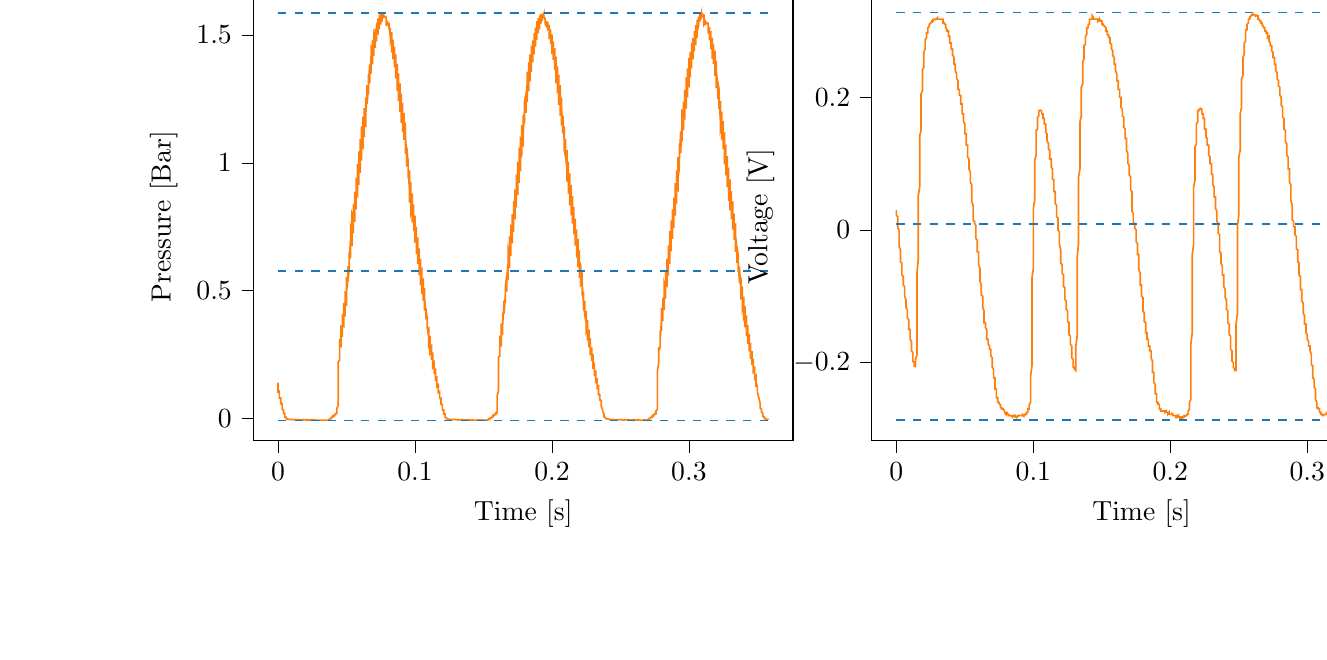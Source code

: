 % This file was created with tikzplotlib v0.10.1.
\begin{tikzpicture}

\definecolor{darkgray176}{RGB}{176,176,176}
\definecolor{darkorange25512714}{RGB}{255,127,14}
\definecolor{steelblue31119180}{RGB}{31,119,180}

\begin{groupplot}[group style={group size=2 by 1}]
\nextgroupplot[
tick align=outside,
tick pos=left,
title={Input Pressure VS Time},
x grid style={darkgray176},
xlabel={Time [s]},
xmin=-0.018, xmax=0.376,
xtick style={color=black},
y grid style={darkgray176},
ylabel={Pressure [Bar]},
ymin=-0.087, ymax=1.666,
ytick style={color=black}
]
\addplot [semithick, darkorange25512714]
table {%
0 0.141
0.0 0.121
0.0 0.1
0.0 0.101
0.001 0.105
0.001 0.106
0.001 0.109
0.001 0.111
0.001 0.101
0.001 0.077
0.001 0.076
0.001 0.079
0.002 0.08
0.002 0.083
0.002 0.084
0.002 0.077
0.002 0.058
0.002 0.055
0.002 0.055
0.002 0.058
0.003 0.059
0.003 0.059
0.003 0.056
0.003 0.039
0.003 0.036
0.003 0.036
0.003 0.036
0.004 0.035
0.004 0.036
0.004 0.035
0.004 0.024
0.004 0.021
0.004 0.02
0.004 0.02
0.004 0.02
0.005 0.02
0.005 0.019
0.005 0.011
0.005 0.009
0.005 0.007
0.005 0.006
0.005 0.006
0.006 0.006
0.006 0.005
0.006 0.003
0.006 0.001
0.006 0
0.006 0
0.006 -0.001
0.006 -0.001
0.007 -0.001
0.007 -0.001
0.007 -0.001
0.007 -0.003
0.007 -0.003
0.007 -0.001
0.007 -0.003
0.007 -0.003
0.008 -0.003
0.008 -0.003
0.008 -0.003
0.008 -0.003
0.008 -0.003
0.008 -0.003
0.008 -0.003
0.009 -0.003
0.009 -0.003
0.009 -0.003
0.009 -0.003
0.009 -0.004
0.009 -0.003
0.009 -0.004
0.009 -0.004
0.01 -0.003
0.01 -0.003
0.01 -0.004
0.01 -0.004
0.01 -0.004
0.01 -0.004
0.01 -0.004
0.01 -0.004
0.011 -0.004
0.011 -0.004
0.011 -0.004
0.011 -0.004
0.011 -0.005
0.011 -0.004
0.011 -0.004
0.012 -0.004
0.012 -0.005
0.012 -0.005
0.012 -0.005
0.012 -0.006
0.012 -0.005
0.012 -0.005
0.012 -0.005
0.013 -0.005
0.013 -0.004
0.013 -0.004
0.013 -0.005
0.013 -0.005
0.013 -0.005
0.013 -0.004
0.014 -0.005
0.014 -0.005
0.014 -0.004
0.014 -0.004
0.014 -0.004
0.014 -0.004
0.014 -0.005
0.014 -0.005
0.015 -0.004
0.015 -0.005
0.015 -0.005
0.015 -0.005
0.015 -0.005
0.015 -0.005
0.015 -0.005
0.015 -0.004
0.016 -0.005
0.016 -0.005
0.016 -0.004
0.016 -0.005
0.016 -0.004
0.016 -0.005
0.016 -0.005
0.017 -0.005
0.017 -0.005
0.017 -0.005
0.017 -0.005
0.017 -0.005
0.017 -0.005
0.017 -0.005
0.017 -0.005
0.018 -0.005
0.018 -0.006
0.018 -0.005
0.018 -0.005
0.018 -0.005
0.018 -0.005
0.018 -0.005
0.018 -0.005
0.019 -0.005
0.019 -0.005
0.019 -0.005
0.019 -0.005
0.019 -0.005
0.019 -0.005
0.019 -0.004
0.02 -0.005
0.02 -0.005
0.02 -0.004
0.02 -0.005
0.02 -0.005
0.02 -0.005
0.02 -0.005
0.02 -0.005
0.021 -0.006
0.021 -0.005
0.021 -0.005
0.021 -0.006
0.021 -0.005
0.021 -0.005
0.021 -0.005
0.021 -0.005
0.022 -0.006
0.022 -0.005
0.022 -0.005
0.022 -0.005
0.022 -0.005
0.022 -0.005
0.022 -0.005
0.023 -0.005
0.023 -0.005
0.023 -0.005
0.023 -0.005
0.023 -0.005
0.023 -0.005
0.023 -0.006
0.023 -0.006
0.024 -0.005
0.024 -0.005
0.024 -0.006
0.024 -0.006
0.024 -0.006
0.024 -0.006
0.024 -0.006
0.025 -0.005
0.025 -0.006
0.025 -0.006
0.025 -0.006
0.025 -0.006
0.025 -0.006
0.025 -0.005
0.025 -0.005
0.026 -0.005
0.026 -0.006
0.026 -0.005
0.026 -0.006
0.026 -0.006
0.026 -0.006
0.026 -0.005
0.026 -0.005
0.027 -0.005
0.027 -0.006
0.027 -0.006
0.027 -0.006
0.027 -0.006
0.027 -0.006
0.027 -0.006
0.028 -0.006
0.028 -0.006
0.028 -0.006
0.028 -0.006
0.028 -0.006
0.028 -0.006
0.028 -0.006
0.028 -0.006
0.029 -0.006
0.029 -0.006
0.029 -0.006
0.029 -0.006
0.029 -0.006
0.029 -0.006
0.029 -0.006
0.029 -0.006
0.03 -0.006
0.03 -0.006
0.03 -0.006
0.03 -0.006
0.03 -0.005
0.03 -0.006
0.03 -0.006
0.031 -0.006
0.031 -0.006
0.031 -0.006
0.031 -0.006
0.031 -0.006
0.031 -0.006
0.031 -0.006
0.031 -0.006
0.032 -0.006
0.032 -0.006
0.032 -0.006
0.032 -0.006
0.032 -0.006
0.032 -0.006
0.032 -0.006
0.033 -0.006
0.033 -0.006
0.033 -0.006
0.033 -0.006
0.033 -0.006
0.033 -0.006
0.033 -0.006
0.033 -0.006
0.034 -0.006
0.034 -0.006
0.034 -0.006
0.034 -0.006
0.034 -0.006
0.034 -0.006
0.034 -0.006
0.034 -0.006
0.035 -0.006
0.035 -0.006
0.035 -0.006
0.035 -0.006
0.035 -0.006
0.035 -0.006
0.035 -0.006
0.036 -0.006
0.036 -0.006
0.036 -0.006
0.036 -0.006
0.036 -0.006
0.036 -0.006
0.036 -0.006
0.036 -0.006
0.037 -0.006
0.037 -0.005
0.037 -0.005
0.037 -0.005
0.037 -0.005
0.037 -0.005
0.037 -0.005
0.037 -0.005
0.038 -0.003
0.038 -0.003
0.038 -0.003
0.038 -0.003
0.038 -0.003
0.038 -0.003
0.038 -0.001
0.039 0.001
0.039 0.001
0.039 0.003
0.039 0.003
0.039 0.003
0.039 0.001
0.039 0.003
0.039 0.006
0.04 0.006
0.04 0.006
0.04 0.006
0.04 0.007
0.04 0.006
0.04 0.006
0.04 0.01
0.041 0.01
0.041 0.011
0.041 0.01
0.041 0.01
0.041 0.01
0.041 0.01
0.041 0.014
0.041 0.015
0.042 0.015
0.042 0.016
0.042 0.016
0.042 0.016
0.042 0.016
0.042 0.019
0.042 0.021
0.042 0.02
0.043 0.02
0.043 0.021
0.043 0.022
0.043 0.022
0.043 0.028
0.043 0.035
0.043 0.041
0.044 0.052
0.044 0.066
0.044 0.083
0.044 0.102
0.044 0.147
0.044 0.204
0.044 0.216
0.044 0.223
0.045 0.228
0.045 0.23
0.045 0.233
0.045 0.259
0.045 0.312
0.045 0.302
0.045 0.291
0.045 0.285
0.046 0.281
0.046 0.279
0.046 0.296
0.046 0.365
0.046 0.354
0.046 0.339
0.046 0.329
0.047 0.324
0.047 0.32
0.047 0.329
0.047 0.41
0.047 0.401
0.047 0.383
0.047 0.372
0.047 0.366
0.048 0.361
0.048 0.362
0.048 0.453
0.048 0.45
0.048 0.429
0.048 0.416
0.048 0.409
0.048 0.405
0.049 0.403
0.049 0.489
0.049 0.499
0.049 0.476
0.049 0.461
0.049 0.453
0.049 0.449
0.05 0.445
0.05 0.525
0.05 0.554
0.05 0.527
0.05 0.51
0.05 0.501
0.05 0.495
0.05 0.492
0.051 0.552
0.051 0.596
0.051 0.57
0.051 0.552
0.051 0.542
0.051 0.537
0.051 0.535
0.052 0.586
0.052 0.65
0.052 0.623
0.052 0.601
0.052 0.59
0.052 0.584
0.052 0.58
0.052 0.619
0.053 0.705
0.053 0.677
0.053 0.652
0.053 0.64
0.053 0.632
0.053 0.627
0.053 0.65
0.053 0.748
0.054 0.726
0.054 0.7
0.054 0.686
0.054 0.679
0.054 0.674
0.054 0.685
0.054 0.8
0.055 0.784
0.055 0.754
0.055 0.736
0.055 0.728
0.055 0.724
0.055 0.725
0.055 0.84
0.055 0.834
0.056 0.802
0.056 0.785
0.056 0.776
0.056 0.771
0.056 0.769
0.056 0.876
0.056 0.887
0.056 0.855
0.057 0.835
0.057 0.825
0.057 0.82
0.057 0.818
0.057 0.906
0.057 0.94
0.057 0.905
0.058 0.885
0.058 0.874
0.058 0.868
0.058 0.864
0.058 0.939
0.058 0.996
0.058 0.96
0.058 0.936
0.059 0.924
0.059 0.917
0.059 0.914
0.059 0.968
0.059 1.045
0.059 1.011
0.059 0.985
0.06 0.973
0.06 0.965
0.06 0.961
0.06 0.998
0.06 1.093
0.06 1.062
0.06 1.034
0.06 1.02
0.061 1.012
0.061 1.009
0.061 1.03
0.061 1.143
0.061 1.117
0.061 1.085
0.061 1.069
0.061 1.061
0.062 1.058
0.062 1.064
0.062 1.181
0.062 1.165
0.062 1.133
0.062 1.116
0.062 1.106
0.063 1.103
0.063 1.101
0.063 1.214
0.063 1.21
0.063 1.177
0.063 1.16
0.063 1.151
0.063 1.147
0.064 1.144
0.064 1.241
0.064 1.256
0.064 1.224
0.064 1.205
0.064 1.195
0.064 1.19
0.064 1.188
0.065 1.268
0.065 1.304
0.065 1.27
0.065 1.25
0.065 1.24
0.065 1.234
0.065 1.23
0.066 1.29
0.066 1.346
0.066 1.314
0.066 1.291
0.066 1.28
0.066 1.275
0.066 1.271
0.066 1.314
0.067 1.385
0.067 1.355
0.067 1.331
0.067 1.321
0.067 1.315
0.067 1.311
0.067 1.337
0.068 1.421
0.068 1.396
0.068 1.371
0.068 1.359
0.068 1.353
0.068 1.349
0.068 1.361
0.068 1.448
0.069 1.433
0.069 1.405
0.069 1.394
0.069 1.387
0.069 1.385
0.069 1.387
0.069 1.479
0.069 1.469
0.07 1.442
0.07 1.429
0.07 1.423
0.07 1.419
0.07 1.417
0.07 1.499
0.07 1.499
0.071 1.475
0.071 1.461
0.071 1.454
0.071 1.45
0.071 1.449
0.071 1.51
0.071 1.525
0.071 1.502
0.072 1.489
0.072 1.482
0.072 1.479
0.072 1.475
0.072 1.522
0.072 1.548
0.072 1.526
0.072 1.512
0.073 1.508
0.073 1.504
0.073 1.501
0.073 1.531
0.073 1.565
0.073 1.548
0.073 1.535
0.074 1.529
0.074 1.525
0.074 1.522
0.074 1.541
0.074 1.579
0.074 1.565
0.074 1.552
0.074 1.548
0.075 1.544
0.075 1.541
0.075 1.55
0.075 1.583
0.075 1.576
0.075 1.565
0.075 1.56
0.075 1.558
0.076 1.556
0.076 1.559
0.076 1.586
0.076 1.585
0.076 1.574
0.076 1.57
0.076 1.569
0.077 1.567
0.077 1.566
0.077 1.583
0.077 1.583
0.077 1.576
0.077 1.574
0.077 1.574
0.077 1.574
0.078 1.573
0.078 1.567
0.078 1.569
0.078 1.57
0.078 1.57
0.078 1.57
0.078 1.57
0.079 1.57
0.079 1.541
0.079 1.535
0.079 1.546
0.079 1.551
0.079 1.555
0.079 1.556
0.079 1.556
0.08 1.55
0.08 1.548
0.08 1.551
0.08 1.552
0.08 1.552
0.08 1.555
0.08 1.554
0.08 1.545
0.081 1.535
0.081 1.541
0.081 1.544
0.081 1.546
0.081 1.548
0.081 1.548
0.081 1.53
0.082 1.495
0.082 1.51
0.082 1.52
0.082 1.525
0.082 1.528
0.082 1.529
0.082 1.518
0.082 1.475
0.083 1.492
0.083 1.501
0.083 1.508
0.083 1.51
0.083 1.511
0.083 1.504
0.083 1.431
0.083 1.449
0.084 1.465
0.084 1.476
0.084 1.48
0.084 1.482
0.084 1.481
0.084 1.405
0.084 1.413
0.085 1.434
0.085 1.446
0.085 1.451
0.085 1.454
0.085 1.455
0.085 1.376
0.085 1.373
0.085 1.396
0.086 1.41
0.086 1.417
0.086 1.421
0.086 1.424
0.086 1.353
0.086 1.329
0.086 1.356
0.087 1.374
0.087 1.383
0.087 1.386
0.087 1.387
0.087 1.326
0.087 1.282
0.087 1.312
0.087 1.333
0.088 1.343
0.088 1.347
0.088 1.35
0.088 1.304
0.088 1.241
0.088 1.271
0.088 1.291
0.088 1.302
0.089 1.31
0.089 1.311
0.089 1.28
0.089 1.198
0.089 1.228
0.089 1.25
0.089 1.262
0.09 1.269
0.09 1.271
0.09 1.254
0.09 1.156
0.09 1.184
0.09 1.208
0.09 1.221
0.09 1.229
0.091 1.231
0.091 1.224
0.091 1.12
0.091 1.14
0.091 1.165
0.091 1.18
0.091 1.188
0.091 1.191
0.092 1.192
0.092 1.09
0.092 1.095
0.092 1.123
0.092 1.139
0.092 1.147
0.092 1.151
0.093 1.154
0.093 1.051
0.093 1.035
0.093 1.069
0.093 1.089
0.093 1.099
0.093 1.104
0.093 1.106
0.094 1.021
0.094 0.985
0.094 1.019
0.094 1.04
0.094 1.052
0.094 1.059
0.094 1.061
0.095 0.998
0.095 0.94
0.095 0.973
0.095 0.995
0.095 1.008
0.095 1.014
0.095 1.016
0.095 0.969
0.096 0.895
0.096 0.925
0.096 0.949
0.096 0.963
0.096 0.969
0.096 0.971
0.096 0.939
0.096 0.845
0.097 0.875
0.097 0.9
0.097 0.914
0.097 0.921
0.097 0.926
0.097 0.91
0.097 0.806
0.098 0.829
0.098 0.854
0.098 0.869
0.098 0.877
0.098 0.881
0.098 0.876
0.098 0.767
0.098 0.78
0.099 0.807
0.099 0.824
0.099 0.833
0.099 0.838
0.099 0.838
0.099 0.734
0.099 0.733
0.099 0.761
0.1 0.777
0.1 0.786
0.1 0.791
0.1 0.794
0.1 0.709
0.1 0.688
0.1 0.715
0.101 0.733
0.101 0.743
0.101 0.748
0.101 0.751
0.101 0.682
0.101 0.644
0.101 0.67
0.101 0.689
0.102 0.699
0.102 0.705
0.102 0.709
0.102 0.659
0.102 0.604
0.102 0.629
0.102 0.647
0.102 0.657
0.103 0.664
0.103 0.666
0.103 0.631
0.103 0.561
0.103 0.585
0.103 0.604
0.103 0.615
0.104 0.621
0.104 0.625
0.104 0.604
0.104 0.521
0.104 0.54
0.104 0.56
0.104 0.574
0.104 0.58
0.105 0.585
0.105 0.574
0.105 0.487
0.105 0.501
0.105 0.521
0.105 0.532
0.105 0.54
0.106 0.544
0.106 0.541
0.106 0.46
0.106 0.463
0.106 0.481
0.106 0.495
0.106 0.502
0.106 0.506
0.107 0.507
0.107 0.432
0.107 0.422
0.107 0.441
0.107 0.455
0.107 0.463
0.107 0.468
0.107 0.47
0.108 0.41
0.108 0.388
0.108 0.405
0.108 0.417
0.108 0.425
0.108 0.43
0.108 0.432
0.109 0.386
0.109 0.351
0.109 0.367
0.109 0.38
0.109 0.389
0.109 0.394
0.109 0.396
0.109 0.362
0.11 0.316
0.11 0.33
0.11 0.343
0.11 0.35
0.11 0.356
0.11 0.359
0.11 0.338
0.11 0.284
0.111 0.295
0.111 0.307
0.111 0.315
0.111 0.321
0.111 0.324
0.111 0.312
0.111 0.255
0.112 0.263
0.112 0.271
0.112 0.28
0.112 0.286
0.112 0.29
0.112 0.285
0.112 0.229
0.112 0.23
0.113 0.24
0.113 0.249
0.113 0.255
0.113 0.258
0.113 0.259
0.113 0.206
0.113 0.201
0.114 0.21
0.114 0.217
0.114 0.223
0.114 0.225
0.114 0.228
0.114 0.186
0.114 0.175
0.114 0.181
0.115 0.188
0.115 0.191
0.115 0.195
0.115 0.196
0.115 0.166
0.115 0.146
0.115 0.152
0.115 0.158
0.116 0.161
0.116 0.164
0.116 0.166
0.116 0.145
0.116 0.12
0.116 0.124
0.116 0.128
0.117 0.133
0.117 0.135
0.117 0.138
0.117 0.124
0.117 0.098
0.117 0.1
0.117 0.101
0.117 0.105
0.118 0.106
0.118 0.109
0.118 0.101
0.118 0.075
0.118 0.075
0.118 0.076
0.118 0.079
0.118 0.079
0.119 0.08
0.119 0.077
0.119 0.056
0.119 0.054
0.119 0.054
0.119 0.054
0.119 0.055
0.12 0.055
0.12 0.054
0.12 0.037
0.12 0.034
0.12 0.034
0.12 0.034
0.12 0.034
0.12 0.034
0.121 0.034
0.121 0.022
0.121 0.02
0.121 0.02
0.121 0.019
0.121 0.019
0.121 0.018
0.122 0.018
0.122 0.011
0.122 0.007
0.122 0.006
0.122 0.006
0.122 0.005
0.122 0.005
0.122 0.005
0.123 0.003
0.123 0.001
0.123 0
0.123 0.001
0.123 0
0.123 0
0.123 0
0.123 -0.001
0.124 -0.001
0.124 -0.001
0.124 -0.001
0.124 -0.001
0.124 -0.001
0.124 -0.001
0.124 -0.001
0.125 -0.003
0.125 -0.003
0.125 -0.003
0.125 -0.003
0.125 -0.003
0.125 -0.003
0.125 -0.003
0.125 -0.003
0.126 -0.003
0.126 -0.003
0.126 -0.003
0.126 -0.003
0.126 -0.003
0.126 -0.003
0.126 -0.004
0.126 -0.004
0.127 -0.004
0.127 -0.003
0.127 -0.004
0.127 -0.004
0.127 -0.003
0.127 -0.004
0.127 -0.004
0.128 -0.004
0.128 -0.004
0.128 -0.004
0.128 -0.004
0.128 -0.004
0.128 -0.004
0.128 -0.003
0.128 -0.003
0.129 -0.004
0.129 -0.004
0.129 -0.004
0.129 -0.004
0.129 -0.004
0.129 -0.004
0.129 -0.004
0.129 -0.004
0.13 -0.004
0.13 -0.004
0.13 -0.004
0.13 -0.004
0.13 -0.004
0.13 -0.005
0.13 -0.004
0.131 -0.005
0.131 -0.004
0.131 -0.004
0.131 -0.004
0.131 -0.004
0.131 -0.004
0.131 -0.004
0.131 -0.004
0.132 -0.004
0.132 -0.004
0.132 -0.004
0.132 -0.004
0.132 -0.005
0.132 -0.005
0.132 -0.005
0.133 -0.005
0.133 -0.005
0.133 -0.005
0.133 -0.005
0.133 -0.005
0.133 -0.005
0.133 -0.005
0.133 -0.005
0.134 -0.004
0.134 -0.004
0.134 -0.005
0.134 -0.005
0.134 -0.004
0.134 -0.004
0.134 -0.005
0.134 -0.005
0.135 -0.005
0.135 -0.005
0.135 -0.005
0.135 -0.005
0.135 -0.004
0.135 -0.004
0.135 -0.004
0.136 -0.005
0.136 -0.005
0.136 -0.005
0.136 -0.005
0.136 -0.006
0.136 -0.005
0.136 -0.006
0.136 -0.006
0.137 -0.005
0.137 -0.005
0.137 -0.006
0.137 -0.005
0.137 -0.005
0.137 -0.005
0.137 -0.005
0.137 -0.005
0.138 -0.005
0.138 -0.005
0.138 -0.005
0.138 -0.005
0.138 -0.005
0.138 -0.005
0.138 -0.005
0.139 -0.005
0.139 -0.005
0.139 -0.006
0.139 -0.006
0.139 -0.005
0.139 -0.005
0.139 -0.005
0.139 -0.005
0.14 -0.005
0.14 -0.005
0.14 -0.006
0.14 -0.005
0.14 -0.005
0.14 -0.006
0.14 -0.006
0.141 -0.006
0.141 -0.006
0.141 -0.005
0.141 -0.005
0.141 -0.006
0.141 -0.005
0.141 -0.005
0.141 -0.006
0.142 -0.005
0.142 -0.005
0.142 -0.005
0.142 -0.006
0.142 -0.006
0.142 -0.006
0.142 -0.006
0.142 -0.006
0.143 -0.006
0.143 -0.006
0.143 -0.006
0.143 -0.006
0.143 -0.006
0.143 -0.006
0.143 -0.006
0.144 -0.006
0.144 -0.006
0.144 -0.006
0.144 -0.006
0.144 -0.006
0.144 -0.006
0.144 -0.006
0.144 -0.006
0.145 -0.006
0.145 -0.006
0.145 -0.006
0.145 -0.006
0.145 -0.006
0.145 -0.006
0.145 -0.006
0.145 -0.006
0.146 -0.006
0.146 -0.006
0.146 -0.006
0.146 -0.005
0.146 -0.006
0.146 -0.006
0.146 -0.005
0.147 -0.005
0.147 -0.006
0.147 -0.006
0.147 -0.005
0.147 -0.005
0.147 -0.005
0.147 -0.006
0.147 -0.006
0.148 -0.006
0.148 -0.006
0.148 -0.006
0.148 -0.006
0.148 -0.006
0.148 -0.006
0.148 -0.006
0.149 -0.005
0.149 -0.005
0.149 -0.005
0.149 -0.006
0.149 -0.006
0.149 -0.005
0.149 -0.005
0.149 -0.006
0.15 -0.006
0.15 -0.005
0.15 -0.005
0.15 -0.006
0.15 -0.005
0.15 -0.005
0.15 -0.006
0.15 -0.006
0.151 -0.006
0.151 -0.005
0.151 -0.006
0.151 -0.005
0.151 -0.005
0.151 -0.005
0.151 -0.006
0.152 -0.006
0.152 -0.005
0.152 -0.006
0.152 -0.006
0.152 -0.006
0.152 -0.006
0.152 -0.006
0.152 -0.006
0.153 -0.006
0.153 -0.006
0.153 -0.006
0.153 -0.006
0.153 -0.006
0.153 -0.006
0.153 -0.006
0.153 -0.004
0.154 -0.004
0.154 -0.004
0.154 -0.004
0.154 -0.004
0.154 -0.004
0.154 -0.004
0.154 -0.001
0.155 -0.001
0.155 -0.001
0.155 -0.001
0.155 0
0.155 -0.001
0.155 -0.001
0.155 0.003
0.155 0.003
0.156 0.003
0.156 0.004
0.156 0.004
0.156 0.004
0.156 0.004
0.156 0.007
0.156 0.009
0.156 0.007
0.157 0.007
0.157 0.009
0.157 0.009
0.157 0.007
0.157 0.01
0.157 0.013
0.157 0.013
0.158 0.013
0.158 0.013
0.158 0.011
0.158 0.013
0.158 0.015
0.158 0.016
0.158 0.016
0.158 0.016
0.159 0.016
0.159 0.016
0.159 0.016
0.159 0.019
0.159 0.021
0.159 0.021
0.159 0.022
0.16 0.022
0.16 0.024
0.16 0.025
0.16 0.031
0.16 0.045
0.16 0.055
0.16 0.071
0.16 0.09
0.161 0.11
0.161 0.13
0.161 0.169
0.161 0.231
0.161 0.239
0.161 0.24
0.161 0.241
0.161 0.242
0.162 0.244
0.162 0.263
0.162 0.325
0.162 0.315
0.162 0.302
0.162 0.295
0.162 0.291
0.163 0.287
0.163 0.296
0.163 0.372
0.163 0.364
0.163 0.347
0.163 0.338
0.163 0.331
0.163 0.328
0.164 0.33
0.164 0.414
0.164 0.411
0.164 0.393
0.164 0.38
0.164 0.372
0.164 0.369
0.164 0.367
0.165 0.454
0.165 0.461
0.165 0.439
0.165 0.425
0.165 0.417
0.165 0.414
0.165 0.41
0.166 0.485
0.166 0.509
0.166 0.486
0.166 0.47
0.166 0.461
0.166 0.456
0.166 0.454
0.166 0.517
0.167 0.56
0.167 0.534
0.167 0.516
0.167 0.507
0.167 0.501
0.167 0.497
0.167 0.549
0.168 0.609
0.168 0.583
0.168 0.562
0.168 0.551
0.168 0.545
0.168 0.541
0.168 0.58
0.168 0.659
0.169 0.634
0.169 0.61
0.169 0.599
0.169 0.591
0.169 0.588
0.169 0.613
0.169 0.713
0.169 0.688
0.17 0.662
0.17 0.649
0.17 0.641
0.17 0.636
0.17 0.649
0.17 0.759
0.17 0.741
0.171 0.713
0.171 0.698
0.171 0.69
0.171 0.685
0.171 0.686
0.171 0.8
0.171 0.791
0.171 0.762
0.172 0.745
0.172 0.736
0.172 0.731
0.172 0.729
0.172 0.841
0.172 0.85
0.172 0.818
0.172 0.797
0.173 0.786
0.173 0.781
0.173 0.779
0.173 0.868
0.173 0.896
0.173 0.864
0.173 0.843
0.174 0.833
0.174 0.828
0.174 0.825
0.174 0.902
0.174 0.955
0.174 0.92
0.174 0.896
0.174 0.885
0.175 0.877
0.175 0.874
0.175 0.931
0.175 1.004
0.175 0.97
0.175 0.945
0.175 0.932
0.176 0.926
0.176 0.921
0.176 0.964
0.176 1.06
0.176 1.026
0.176 0.998
0.176 0.983
0.176 0.975
0.177 0.971
0.177 0.996
0.177 1.103
0.177 1.076
0.177 1.046
0.177 1.031
0.177 1.022
0.177 1.019
0.178 1.03
0.178 1.149
0.178 1.131
0.178 1.097
0.178 1.08
0.178 1.071
0.178 1.067
0.179 1.067
0.179 1.186
0.179 1.179
0.179 1.145
0.179 1.127
0.179 1.119
0.179 1.114
0.179 1.11
0.18 1.214
0.18 1.224
0.18 1.19
0.18 1.171
0.18 1.161
0.18 1.156
0.18 1.154
0.18 1.239
0.181 1.27
0.181 1.235
0.181 1.215
0.181 1.206
0.181 1.2
0.181 1.196
0.181 1.262
0.182 1.312
0.182 1.28
0.182 1.258
0.182 1.248
0.182 1.242
0.182 1.239
0.182 1.289
0.182 1.356
0.183 1.325
0.183 1.301
0.183 1.289
0.183 1.282
0.183 1.28
0.183 1.312
0.183 1.394
0.184 1.366
0.184 1.34
0.184 1.327
0.184 1.323
0.184 1.319
0.184 1.336
0.184 1.424
0.184 1.404
0.185 1.377
0.185 1.365
0.185 1.359
0.185 1.355
0.185 1.363
0.185 1.458
0.185 1.444
0.185 1.416
0.186 1.404
0.186 1.396
0.186 1.393
0.186 1.393
0.186 1.479
0.186 1.475
0.186 1.449
0.187 1.436
0.187 1.429
0.187 1.426
0.187 1.424
0.187 1.498
0.187 1.508
0.187 1.482
0.187 1.468
0.188 1.46
0.188 1.458
0.188 1.455
0.188 1.508
0.188 1.529
0.188 1.508
0.188 1.494
0.188 1.488
0.189 1.484
0.189 1.481
0.189 1.52
0.189 1.554
0.189 1.532
0.189 1.519
0.189 1.511
0.19 1.509
0.19 1.506
0.19 1.53
0.19 1.566
0.19 1.55
0.19 1.536
0.19 1.53
0.19 1.528
0.191 1.526
0.191 1.539
0.191 1.577
0.191 1.566
0.191 1.554
0.191 1.549
0.191 1.545
0.191 1.544
0.192 1.549
0.192 1.583
0.192 1.579
0.192 1.566
0.192 1.562
0.192 1.56
0.192 1.559
0.193 1.559
0.193 1.584
0.193 1.583
0.193 1.574
0.193 1.57
0.193 1.567
0.193 1.567
0.193 1.566
0.194 1.583
0.194 1.583
0.194 1.577
0.194 1.575
0.194 1.574
0.194 1.574
0.194 1.573
0.195 1.56
0.195 1.56
0.195 1.564
0.195 1.565
0.195 1.566
0.195 1.567
0.195 1.567
0.195 1.544
0.196 1.535
0.196 1.545
0.196 1.55
0.196 1.554
0.196 1.555
0.196 1.555
0.196 1.55
0.196 1.546
0.197 1.549
0.197 1.55
0.197 1.551
0.197 1.552
0.197 1.552
0.197 1.54
0.197 1.525
0.198 1.534
0.198 1.536
0.198 1.54
0.198 1.541
0.198 1.541
0.198 1.528
0.198 1.484
0.198 1.501
0.199 1.511
0.199 1.518
0.199 1.521
0.199 1.522
0.199 1.515
0.199 1.465
0.199 1.481
0.199 1.491
0.2 1.499
0.2 1.501
0.2 1.502
0.2 1.499
0.2 1.426
0.2 1.439
0.2 1.456
0.201 1.466
0.201 1.471
0.201 1.475
0.201 1.475
0.201 1.403
0.201 1.404
0.201 1.425
0.201 1.438
0.202 1.444
0.202 1.446
0.202 1.449
0.202 1.377
0.202 1.363
0.202 1.387
0.202 1.404
0.203 1.411
0.203 1.414
0.203 1.415
0.203 1.346
0.203 1.311
0.203 1.341
0.203 1.359
0.203 1.369
0.204 1.375
0.204 1.377
0.204 1.326
0.204 1.272
0.204 1.301
0.204 1.321
0.204 1.333
0.204 1.337
0.205 1.34
0.205 1.301
0.205 1.226
0.205 1.256
0.205 1.279
0.205 1.291
0.205 1.298
0.206 1.3
0.206 1.275
0.206 1.185
0.206 1.215
0.206 1.238
0.206 1.251
0.206 1.258
0.206 1.26
0.207 1.249
0.207 1.147
0.207 1.171
0.207 1.195
0.207 1.21
0.207 1.218
0.207 1.22
0.207 1.218
0.208 1.115
0.208 1.126
0.208 1.154
0.208 1.169
0.208 1.177
0.208 1.181
0.208 1.184
0.209 1.083
0.209 1.079
0.209 1.107
0.209 1.125
0.209 1.135
0.209 1.14
0.209 1.141
0.209 1.049
0.21 1.021
0.21 1.055
0.21 1.075
0.21 1.087
0.21 1.093
0.21 1.095
0.21 1.022
0.211 0.975
0.211 1.009
0.211 1.029
0.211 1.041
0.211 1.048
0.211 1.05
0.211 0.995
0.211 0.927
0.212 0.961
0.212 0.983
0.212 0.995
0.212 1.002
0.212 1.005
0.212 0.968
0.212 0.88
0.212 0.91
0.213 0.935
0.213 0.949
0.213 0.956
0.213 0.959
0.213 0.935
0.213 0.834
0.213 0.86
0.214 0.886
0.214 0.901
0.214 0.909
0.214 0.914
0.214 0.904
0.214 0.795
0.214 0.815
0.214 0.84
0.215 0.856
0.215 0.865
0.215 0.87
0.215 0.868
0.215 0.762
0.215 0.769
0.215 0.795
0.215 0.811
0.216 0.821
0.216 0.826
0.216 0.828
0.216 0.73
0.216 0.72
0.216 0.748
0.216 0.765
0.217 0.775
0.217 0.78
0.217 0.782
0.217 0.705
0.217 0.676
0.217 0.704
0.217 0.721
0.217 0.731
0.218 0.738
0.218 0.74
0.218 0.679
0.218 0.63
0.218 0.657
0.218 0.677
0.218 0.688
0.218 0.694
0.219 0.698
0.219 0.654
0.219 0.591
0.219 0.615
0.219 0.634
0.219 0.646
0.219 0.652
0.22 0.655
0.22 0.626
0.22 0.55
0.22 0.573
0.22 0.591
0.22 0.603
0.22 0.61
0.22 0.615
0.221 0.599
0.221 0.516
0.221 0.532
0.221 0.551
0.221 0.564
0.221 0.571
0.221 0.575
0.222 0.569
0.222 0.481
0.222 0.491
0.222 0.511
0.222 0.524
0.222 0.53
0.222 0.535
0.222 0.535
0.223 0.45
0.223 0.449
0.223 0.469
0.223 0.482
0.223 0.49
0.223 0.495
0.223 0.497
0.223 0.429
0.224 0.415
0.224 0.432
0.224 0.445
0.224 0.454
0.224 0.459
0.224 0.46
0.224 0.403
0.225 0.374
0.225 0.391
0.225 0.405
0.225 0.414
0.225 0.419
0.225 0.421
0.225 0.38
0.225 0.34
0.226 0.355
0.226 0.369
0.226 0.376
0.226 0.381
0.226 0.385
0.226 0.356
0.226 0.305
0.226 0.319
0.227 0.33
0.227 0.34
0.227 0.346
0.227 0.349
0.227 0.333
0.227 0.279
0.227 0.287
0.228 0.299
0.228 0.306
0.228 0.312
0.228 0.315
0.228 0.306
0.228 0.247
0.228 0.253
0.228 0.264
0.229 0.271
0.229 0.276
0.229 0.279
0.229 0.278
0.229 0.225
0.229 0.225
0.229 0.234
0.23 0.241
0.23 0.247
0.23 0.25
0.23 0.253
0.23 0.201
0.23 0.194
0.23 0.203
0.23 0.209
0.231 0.215
0.231 0.217
0.231 0.22
0.231 0.181
0.231 0.166
0.231 0.172
0.231 0.179
0.231 0.184
0.232 0.188
0.232 0.189
0.232 0.16
0.232 0.138
0.232 0.142
0.232 0.147
0.232 0.152
0.233 0.155
0.233 0.158
0.233 0.139
0.233 0.114
0.233 0.116
0.233 0.121
0.233 0.124
0.233 0.128
0.234 0.129
0.234 0.117
0.234 0.09
0.234 0.09
0.234 0.092
0.234 0.095
0.234 0.096
0.234 0.099
0.235 0.094
0.235 0.07
0.235 0.068
0.235 0.07
0.235 0.071
0.235 0.072
0.235 0.074
0.236 0.071
0.236 0.05
0.236 0.046
0.236 0.048
0.236 0.048
0.236 0.048
0.236 0.048
0.236 0.049
0.237 0.033
0.237 0.029
0.237 0.029
0.237 0.029
0.237 0.029
0.237 0.028
0.237 0.028
0.238 0.019
0.238 0.016
0.238 0.015
0.238 0.015
0.238 0.015
0.238 0.015
0.238 0.013
0.238 0.007
0.239 0.005
0.239 0.004
0.239 0.004
0.239 0.003
0.239 0.003
0.239 0.001
0.239 0.001
0.239 0.001
0.24 0
0.24 0
0.24 0
0.24 0
0.24 -0.001
0.24 -0.001
0.24 -0.001
0.241 -0.001
0.241 -0.001
0.241 -0.003
0.241 -0.003
0.241 -0.003
0.241 -0.003
0.241 -0.003
0.241 -0.003
0.242 -0.003
0.242 -0.003
0.242 -0.003
0.242 -0.003
0.242 -0.003
0.242 -0.003
0.242 -0.003
0.242 -0.003
0.243 -0.003
0.243 -0.003
0.243 -0.003
0.243 -0.004
0.243 -0.003
0.243 -0.003
0.243 -0.003
0.244 -0.003
0.244 -0.004
0.244 -0.004
0.244 -0.004
0.244 -0.004
0.244 -0.004
0.244 -0.004
0.244 -0.004
0.245 -0.004
0.245 -0.004
0.245 -0.004
0.245 -0.004
0.245 -0.003
0.245 -0.004
0.245 -0.004
0.245 -0.004
0.246 -0.004
0.246 -0.004
0.246 -0.004
0.246 -0.004
0.246 -0.004
0.246 -0.004
0.246 -0.004
0.247 -0.005
0.247 -0.004
0.247 -0.004
0.247 -0.004
0.247 -0.005
0.247 -0.004
0.247 -0.004
0.247 -0.004
0.248 -0.004
0.248 -0.004
0.248 -0.004
0.248 -0.004
0.248 -0.004
0.248 -0.004
0.248 -0.004
0.249 -0.004
0.249 -0.005
0.249 -0.004
0.249 -0.005
0.249 -0.004
0.249 -0.004
0.249 -0.004
0.249 -0.004
0.25 -0.004
0.25 -0.004
0.25 -0.004
0.25 -0.004
0.25 -0.004
0.25 -0.004
0.25 -0.005
0.25 -0.005
0.251 -0.005
0.251 -0.004
0.251 -0.005
0.251 -0.006
0.251 -0.005
0.251 -0.006
0.251 -0.005
0.252 -0.005
0.252 -0.005
0.252 -0.005
0.252 -0.005
0.252 -0.006
0.252 -0.006
0.252 -0.005
0.252 -0.006
0.253 -0.005
0.253 -0.005
0.253 -0.005
0.253 -0.005
0.253 -0.005
0.253 -0.005
0.253 -0.005
0.253 -0.005
0.254 -0.005
0.254 -0.005
0.254 -0.005
0.254 -0.005
0.254 -0.005
0.254 -0.006
0.254 -0.005
0.255 -0.005
0.255 -0.004
0.255 -0.005
0.255 -0.005
0.255 -0.005
0.255 -0.005
0.255 -0.005
0.255 -0.005
0.256 -0.005
0.256 -0.005
0.256 -0.004
0.256 -0.005
0.256 -0.005
0.256 -0.004
0.256 -0.005
0.257 -0.005
0.257 -0.005
0.257 -0.005
0.257 -0.005
0.257 -0.005
0.257 -0.005
0.257 -0.005
0.257 -0.005
0.258 -0.005
0.258 -0.005
0.258 -0.005
0.258 -0.005
0.258 -0.005
0.258 -0.005
0.258 -0.005
0.258 -0.005
0.259 -0.005
0.259 -0.005
0.259 -0.005
0.259 -0.005
0.259 -0.004
0.259 -0.005
0.259 -0.005
0.26 -0.006
0.26 -0.005
0.26 -0.005
0.26 -0.005
0.26 -0.005
0.26 -0.005
0.26 -0.005
0.26 -0.004
0.261 -0.005
0.261 -0.005
0.261 -0.004
0.261 -0.004
0.261 -0.005
0.261 -0.005
0.261 -0.004
0.261 -0.005
0.262 -0.005
0.262 -0.005
0.262 -0.006
0.262 -0.005
0.262 -0.005
0.262 -0.006
0.262 -0.006
0.263 -0.005
0.263 -0.006
0.263 -0.005
0.263 -0.006
0.263 -0.006
0.263 -0.006
0.263 -0.006
0.263 -0.006
0.264 -0.006
0.264 -0.006
0.264 -0.006
0.264 -0.006
0.264 -0.006
0.264 -0.006
0.264 -0.006
0.265 -0.006
0.265 -0.006
0.265 -0.006
0.265 -0.006
0.265 -0.006
0.265 -0.006
0.265 -0.006
0.265 -0.006
0.266 -0.006
0.266 -0.006
0.266 -0.006
0.266 -0.006
0.266 -0.005
0.266 -0.005
0.266 -0.006
0.266 -0.006
0.267 -0.005
0.267 -0.006
0.267 -0.006
0.267 -0.006
0.267 -0.006
0.267 -0.006
0.267 -0.006
0.268 -0.006
0.268 -0.006
0.268 -0.005
0.268 -0.005
0.268 -0.006
0.268 -0.006
0.268 -0.006
0.268 -0.005
0.269 -0.006
0.269 -0.006
0.269 -0.006
0.269 -0.006
0.269 -0.006
0.269 -0.006
0.269 -0.005
0.269 -0.006
0.27 -0.006
0.27 -0.006
0.27 -0.005
0.27 -0.006
0.27 -0.005
0.27 -0.003
0.27 -0.003
0.271 -0.003
0.271 -0.003
0.271 -0.003
0.271 -0.003
0.271 -0.003
0.271 0.001
0.271 0.001
0.271 0.001
0.272 0.001
0.272 0.001
0.272 0.001
0.272 0.001
0.272 0.005
0.272 0.005
0.272 0.005
0.272 0.005
0.273 0.005
0.273 0.005
0.273 0.005
0.273 0.009
0.273 0.009
0.273 0.009
0.273 0.009
0.274 0.009
0.274 0.009
0.274 0.009
0.274 0.013
0.274 0.014
0.274 0.013
0.274 0.013
0.274 0.014
0.275 0.014
0.275 0.013
0.275 0.016
0.275 0.019
0.275 0.019
0.275 0.019
0.275 0.02
0.276 0.019
0.276 0.019
0.276 0.021
0.276 0.025
0.276 0.025
0.276 0.026
0.276 0.028
0.276 0.031
0.277 0.036
0.277 0.056
0.277 0.091
0.277 0.114
0.277 0.136
0.277 0.156
0.277 0.172
0.277 0.186
0.278 0.22
0.278 0.28
0.278 0.278
0.278 0.27
0.278 0.266
0.278 0.264
0.278 0.264
0.279 0.279
0.279 0.343
0.279 0.333
0.279 0.32
0.279 0.311
0.279 0.305
0.279 0.301
0.279 0.31
0.28 0.388
0.28 0.38
0.28 0.362
0.28 0.352
0.28 0.346
0.28 0.343
0.28 0.344
0.28 0.429
0.281 0.426
0.281 0.407
0.281 0.395
0.281 0.388
0.281 0.384
0.281 0.381
0.281 0.468
0.282 0.476
0.282 0.454
0.282 0.44
0.282 0.431
0.282 0.427
0.282 0.424
0.282 0.501
0.282 0.527
0.283 0.504
0.283 0.487
0.283 0.477
0.283 0.472
0.283 0.469
0.283 0.532
0.283 0.578
0.284 0.551
0.284 0.532
0.284 0.524
0.284 0.517
0.284 0.514
0.284 0.562
0.284 0.625
0.284 0.599
0.285 0.579
0.285 0.569
0.285 0.562
0.285 0.559
0.285 0.595
0.285 0.677
0.285 0.651
0.285 0.629
0.286 0.615
0.286 0.609
0.286 0.605
0.286 0.629
0.286 0.733
0.286 0.709
0.286 0.681
0.287 0.666
0.287 0.657
0.287 0.654
0.287 0.664
0.287 0.775
0.287 0.759
0.287 0.73
0.287 0.715
0.288 0.706
0.288 0.703
0.288 0.704
0.288 0.818
0.288 0.811
0.288 0.781
0.288 0.764
0.288 0.755
0.289 0.75
0.289 0.746
0.289 0.854
0.289 0.864
0.289 0.833
0.289 0.812
0.289 0.802
0.29 0.797
0.29 0.794
0.29 0.887
0.29 0.921
0.29 0.886
0.29 0.865
0.29 0.853
0.29 0.848
0.291 0.844
0.291 0.916
0.291 0.971
0.291 0.938
0.291 0.912
0.291 0.901
0.291 0.895
0.292 0.892
0.292 0.946
0.292 1.022
0.292 0.989
0.292 0.964
0.292 0.95
0.292 0.944
0.292 0.939
0.293 0.979
0.293 1.076
0.293 1.045
0.293 1.016
0.293 1.001
0.293 0.993
0.293 0.989
0.293 1.01
0.294 1.123
0.294 1.096
0.294 1.065
0.294 1.049
0.294 1.041
0.294 1.038
0.294 1.045
0.295 1.161
0.295 1.145
0.295 1.114
0.295 1.096
0.295 1.087
0.295 1.083
0.295 1.084
0.295 1.204
0.296 1.199
0.296 1.164
0.296 1.145
0.296 1.136
0.296 1.131
0.296 1.127
0.296 1.224
0.296 1.239
0.297 1.205
0.297 1.188
0.297 1.177
0.297 1.173
0.297 1.169
0.297 1.25
0.297 1.286
0.298 1.252
0.298 1.232
0.298 1.221
0.298 1.216
0.298 1.212
0.298 1.276
0.298 1.334
0.298 1.3
0.299 1.276
0.299 1.265
0.299 1.26
0.299 1.256
0.299 1.3
0.299 1.37
0.299 1.34
0.299 1.316
0.3 1.305
0.3 1.299
0.3 1.295
0.3 1.324
0.3 1.41
0.3 1.383
0.3 1.357
0.301 1.345
0.301 1.339
0.301 1.334
0.301 1.349
0.301 1.434
0.301 1.417
0.301 1.391
0.301 1.38
0.302 1.374
0.302 1.37
0.302 1.375
0.302 1.47
0.302 1.458
0.302 1.431
0.302 1.417
0.303 1.41
0.303 1.406
0.303 1.405
0.303 1.488
0.303 1.486
0.303 1.461
0.303 1.449
0.303 1.441
0.304 1.438
0.304 1.436
0.304 1.502
0.304 1.516
0.304 1.492
0.304 1.478
0.304 1.471
0.304 1.468
0.305 1.465
0.305 1.514
0.305 1.54
0.305 1.519
0.305 1.505
0.305 1.498
0.305 1.495
0.306 1.492
0.306 1.525
0.306 1.56
0.306 1.54
0.306 1.526
0.306 1.521
0.306 1.519
0.306 1.515
0.307 1.535
0.307 1.571
0.307 1.558
0.307 1.545
0.307 1.539
0.307 1.535
0.307 1.534
0.307 1.545
0.308 1.585
0.308 1.575
0.308 1.562
0.308 1.556
0.308 1.552
0.308 1.552
0.308 1.555
0.309 1.581
0.309 1.579
0.309 1.57
0.309 1.566
0.309 1.564
0.309 1.562
0.309 1.562
0.309 1.583
0.31 1.583
0.31 1.575
0.31 1.571
0.31 1.57
0.31 1.57
0.31 1.569
0.31 1.576
0.311 1.577
0.311 1.574
0.311 1.573
0.311 1.571
0.311 1.573
0.311 1.571
0.311 1.546
0.311 1.541
0.312 1.55
0.312 1.555
0.312 1.559
0.312 1.56
0.312 1.56
0.312 1.544
0.312 1.538
0.312 1.544
0.313 1.548
0.313 1.549
0.313 1.551
0.313 1.551
0.313 1.546
0.313 1.542
0.313 1.545
0.314 1.546
0.314 1.548
0.314 1.549
0.314 1.549
0.314 1.534
0.314 1.505
0.314 1.518
0.314 1.526
0.315 1.531
0.315 1.532
0.315 1.532
0.315 1.521
0.315 1.479
0.315 1.496
0.315 1.505
0.315 1.511
0.316 1.514
0.316 1.515
0.316 1.508
0.316 1.444
0.316 1.461
0.316 1.475
0.316 1.485
0.317 1.489
0.317 1.49
0.317 1.488
0.317 1.407
0.317 1.417
0.317 1.439
0.317 1.45
0.317 1.458
0.318 1.46
0.318 1.46
0.318 1.389
0.318 1.387
0.318 1.409
0.318 1.423
0.318 1.427
0.319 1.433
0.319 1.433
0.319 1.359
0.319 1.339
0.319 1.366
0.319 1.383
0.319 1.391
0.319 1.395
0.32 1.396
0.32 1.334
0.32 1.292
0.32 1.323
0.32 1.34
0.32 1.351
0.32 1.356
0.32 1.359
0.321 1.31
0.321 1.25
0.321 1.281
0.321 1.301
0.321 1.312
0.321 1.319
0.321 1.32
0.322 1.288
0.322 1.211
0.322 1.24
0.322 1.261
0.322 1.274
0.322 1.28
0.322 1.282
0.322 1.261
0.323 1.163
0.323 1.191
0.323 1.215
0.323 1.23
0.323 1.238
0.323 1.241
0.323 1.232
0.323 1.129
0.324 1.149
0.324 1.174
0.324 1.189
0.324 1.196
0.324 1.2
0.324 1.2
0.324 1.097
0.325 1.104
0.325 1.131
0.325 1.149
0.325 1.156
0.325 1.161
0.325 1.163
0.325 1.065
0.325 1.054
0.326 1.084
0.326 1.103
0.326 1.111
0.326 1.117
0.326 1.12
0.326 1.029
0.326 0.994
0.327 1.029
0.327 1.051
0.327 1.062
0.327 1.069
0.327 1.071
0.327 1.006
0.327 0.951
0.327 0.984
0.328 1.006
0.328 1.018
0.328 1.024
0.328 1.026
0.328 0.98
0.328 0.905
0.328 0.936
0.328 0.959
0.329 0.973
0.329 0.979
0.329 0.981
0.329 0.948
0.329 0.851
0.329 0.882
0.329 0.907
0.33 0.922
0.33 0.93
0.33 0.935
0.33 0.917
0.33 0.814
0.33 0.838
0.33 0.863
0.33 0.877
0.331 0.886
0.331 0.89
0.331 0.884
0.331 0.779
0.331 0.792
0.331 0.819
0.331 0.834
0.331 0.843
0.332 0.848
0.332 0.849
0.332 0.739
0.332 0.739
0.332 0.767
0.332 0.785
0.332 0.795
0.333 0.8
0.333 0.802
0.333 0.716
0.333 0.698
0.333 0.724
0.333 0.741
0.333 0.751
0.333 0.757
0.334 0.76
0.334 0.69
0.334 0.652
0.334 0.68
0.334 0.698
0.334 0.709
0.334 0.714
0.334 0.718
0.335 0.664
0.335 0.608
0.335 0.634
0.335 0.654
0.335 0.664
0.335 0.67
0.335 0.674
0.336 0.639
0.336 0.574
0.336 0.595
0.336 0.613
0.336 0.624
0.336 0.63
0.336 0.634
0.336 0.611
0.337 0.53
0.337 0.549
0.337 0.569
0.337 0.581
0.337 0.589
0.337 0.593
0.337 0.583
0.338 0.496
0.338 0.51
0.338 0.529
0.338 0.541
0.338 0.547
0.338 0.551
0.338 0.55
0.338 0.469
0.339 0.472
0.339 0.491
0.339 0.504
0.339 0.511
0.339 0.516
0.339 0.517
0.339 0.436
0.339 0.427
0.34 0.448
0.34 0.461
0.34 0.469
0.34 0.474
0.34 0.477
0.34 0.417
0.34 0.395
0.341 0.412
0.341 0.425
0.341 0.432
0.341 0.438
0.341 0.44
0.341 0.393
0.341 0.357
0.341 0.374
0.342 0.388
0.342 0.396
0.342 0.401
0.342 0.404
0.342 0.37
0.342 0.323
0.342 0.336
0.342 0.35
0.343 0.359
0.343 0.364
0.343 0.366
0.343 0.346
0.343 0.292
0.343 0.302
0.343 0.316
0.344 0.324
0.344 0.329
0.344 0.331
0.344 0.32
0.344 0.263
0.344 0.268
0.344 0.279
0.344 0.287
0.345 0.294
0.345 0.296
0.345 0.292
0.345 0.234
0.345 0.235
0.345 0.246
0.345 0.254
0.346 0.26
0.346 0.264
0.346 0.264
0.346 0.214
0.346 0.209
0.346 0.219
0.346 0.225
0.346 0.23
0.347 0.233
0.347 0.235
0.347 0.189
0.347 0.176
0.347 0.182
0.347 0.19
0.347 0.195
0.347 0.199
0.348 0.201
0.348 0.17
0.348 0.15
0.348 0.156
0.348 0.161
0.348 0.166
0.348 0.169
0.349 0.171
0.349 0.149
0.349 0.124
0.349 0.128
0.349 0.133
0.349 0.136
0.349 0.14
0.349 0.141
0.35 0.126
0.35 0.101
0.35 0.102
0.35 0.105
0.35 0.107
0.35 0.11
0.35 0.113
0.35 0.105
0.351 0.08
0.351 0.079
0.351 0.081
0.351 0.084
0.351 0.084
0.351 0.085
0.351 0.083
0.352 0.059
0.352 0.056
0.352 0.056
0.352 0.059
0.352 0.059
0.352 0.06
0.352 0.059
0.352 0.041
0.353 0.037
0.353 0.037
0.353 0.037
0.353 0.037
0.353 0.037
0.353 0.037
0.353 0.025
0.354 0.021
0.354 0.021
0.354 0.021
0.354 0.021
0.354 0.02
0.354 0.02
0.354 0.013
0.354 0.009
0.355 0.007
0.355 0.007
0.355 0.007
0.355 0.007
0.355 0.006
0.355 0.004
0.355 0.001
0.355 0.001
0.356 0.001
0.356 0
0.356 -0.001
0.356 -0.001
0.356 -0.001
0.356 -0.001
0.356 -0.003
0.357 -0.003
0.357 -0.001
0.357 -0.003
0.357 -0.003
0.357 -0.003
0.357 -0.003
0.357 -0.003
0.357 -0.003
0.358 -0.003
0.358 -0.004
0.358 -0.003
};
\addplot [semithick, steelblue31119180, dashed]
table {%
0 1.586
0.358 1.586
};
\addplot [semithick, steelblue31119180, dashed]
table {%
0 0.577
0.358 0.577
};
\addplot [semithick, steelblue31119180, dashed]
table {%
0 -0.007
0.358 -0.007
};

\nextgroupplot[
tick align=outside,
tick pos=left,
title={Piezo output Voltage VS Time},
x grid style={darkgray176},
xlabel={Time [s]},
xmin=-0.018, xmax=0.376,
xtick style={color=black},
y grid style={darkgray176},
ylabel={Voltage [V]},
ymin=-0.318, ymax=0.358,
ytick style={color=black}
]
\addplot [semithick, darkorange25512714]
table {%
0 0.03
0.0 0.028
0.0 0.025
0.0 0.022
0.001 0.02
0.001 0.018
0.001 0.015
0.001 0.013
0.001 0.01
0.001 0.007
0.001 0.003
0.001 0.003
0.002 0
0.002 -0.005
0.002 -0.005
0.002 -0.01
0.002 -0.015
0.002 -0.015
0.002 -0.02
0.002 -0.025
0.003 -0.03
0.003 -0.033
0.003 -0.035
0.003 -0.04
0.003 -0.043
0.003 -0.045
0.003 -0.048
0.004 -0.05
0.004 -0.055
0.004 -0.058
0.004 -0.058
0.004 -0.06
0.004 -0.062
0.004 -0.065
0.004 -0.068
0.005 -0.07
0.005 -0.072
0.005 -0.072
0.005 -0.075
0.005 -0.077
0.005 -0.08
0.005 -0.083
0.006 -0.085
0.006 -0.087
0.006 -0.09
0.006 -0.092
0.006 -0.092
0.006 -0.098
0.006 -0.098
0.006 -0.1
0.007 -0.105
0.007 -0.105
0.007 -0.107
0.007 -0.11
0.007 -0.113
0.007 -0.115
0.007 -0.115
0.007 -0.117
0.008 -0.12
0.008 -0.122
0.008 -0.122
0.008 -0.125
0.008 -0.128
0.008 -0.13
0.008 -0.133
0.009 -0.135
0.009 -0.138
0.009 -0.14
0.009 -0.14
0.009 -0.145
0.009 -0.147
0.009 -0.147
0.009 -0.15
0.01 -0.15
0.01 -0.155
0.01 -0.155
0.01 -0.158
0.01 -0.16
0.01 -0.165
0.01 -0.165
0.01 -0.165
0.011 -0.168
0.011 -0.172
0.011 -0.172
0.011 -0.175
0.011 -0.18
0.011 -0.18
0.011 -0.182
0.012 -0.185
0.012 -0.188
0.012 -0.19
0.012 -0.19
0.012 -0.193
0.012 -0.195
0.012 -0.198
0.012 -0.198
0.013 -0.2
0.013 -0.203
0.013 -0.205
0.013 -0.203
0.013 -0.205
0.013 -0.205
0.013 -0.205
0.014 -0.205
0.014 -0.205
0.014 -0.207
0.014 -0.207
0.014 -0.207
0.014 -0.205
0.014 -0.203
0.014 -0.195
0.015 -0.188
0.015 -0.175
0.015 -0.16
0.015 -0.142
0.015 -0.125
0.015 -0.105
0.015 -0.085
0.015 -0.065
0.016 -0.043
0.016 -0.025
0.016 -0.007
0.016 0.01
0.016 0.025
0.016 0.04
0.016 0.052
0.017 0.065
0.017 0.08
0.017 0.09
0.017 0.102
0.017 0.113
0.017 0.122
0.017 0.13
0.017 0.142
0.018 0.15
0.018 0.158
0.018 0.17
0.018 0.177
0.018 0.185
0.018 0.193
0.018 0.198
0.018 0.205
0.019 0.21
0.019 0.217
0.019 0.223
0.019 0.228
0.019 0.233
0.019 0.237
0.019 0.242
0.02 0.245
0.02 0.25
0.02 0.253
0.02 0.255
0.02 0.26
0.02 0.263
0.02 0.268
0.02 0.268
0.021 0.273
0.021 0.275
0.021 0.275
0.021 0.278
0.021 0.282
0.021 0.282
0.021 0.285
0.021 0.287
0.022 0.29
0.022 0.292
0.022 0.292
0.022 0.292
0.022 0.295
0.022 0.295
0.022 0.297
0.023 0.297
0.023 0.3
0.023 0.302
0.023 0.3
0.023 0.302
0.023 0.302
0.023 0.305
0.023 0.305
0.024 0.307
0.024 0.307
0.024 0.307
0.024 0.31
0.024 0.31
0.024 0.31
0.024 0.31
0.025 0.312
0.025 0.31
0.025 0.312
0.025 0.31
0.025 0.312
0.025 0.312
0.025 0.312
0.025 0.312
0.026 0.315
0.026 0.312
0.026 0.315
0.026 0.315
0.026 0.315
0.026 0.315
0.026 0.315
0.026 0.315
0.027 0.315
0.027 0.318
0.027 0.318
0.027 0.315
0.027 0.318
0.027 0.318
0.027 0.318
0.028 0.318
0.028 0.318
0.028 0.318
0.028 0.318
0.028 0.318
0.028 0.318
0.028 0.318
0.028 0.318
0.029 0.318
0.029 0.318
0.029 0.318
0.029 0.318
0.029 0.32
0.029 0.318
0.029 0.318
0.029 0.318
0.03 0.32
0.03 0.318
0.03 0.318
0.03 0.318
0.03 0.318
0.03 0.318
0.03 0.318
0.031 0.318
0.031 0.318
0.031 0.318
0.031 0.318
0.031 0.318
0.031 0.318
0.031 0.318
0.031 0.318
0.032 0.318
0.032 0.318
0.032 0.318
0.032 0.318
0.032 0.318
0.032 0.318
0.032 0.318
0.033 0.318
0.033 0.318
0.033 0.318
0.033 0.318
0.033 0.318
0.033 0.318
0.033 0.318
0.033 0.318
0.034 0.318
0.034 0.315
0.034 0.315
0.034 0.315
0.034 0.312
0.034 0.315
0.034 0.315
0.034 0.312
0.035 0.312
0.035 0.312
0.035 0.31
0.035 0.31
0.035 0.31
0.035 0.31
0.035 0.31
0.036 0.31
0.036 0.307
0.036 0.307
0.036 0.307
0.036 0.307
0.036 0.307
0.036 0.305
0.036 0.305
0.037 0.302
0.037 0.302
0.037 0.302
0.037 0.3
0.037 0.3
0.037 0.3
0.037 0.3
0.037 0.3
0.038 0.3
0.038 0.297
0.038 0.297
0.038 0.297
0.038 0.295
0.038 0.292
0.038 0.292
0.039 0.292
0.039 0.29
0.039 0.287
0.039 0.287
0.039 0.285
0.039 0.285
0.039 0.282
0.039 0.282
0.04 0.282
0.04 0.278
0.04 0.278
0.04 0.278
0.04 0.275
0.04 0.275
0.04 0.273
0.041 0.273
0.041 0.27
0.041 0.268
0.041 0.268
0.041 0.265
0.041 0.265
0.041 0.263
0.041 0.265
0.042 0.26
0.042 0.26
0.042 0.258
0.042 0.255
0.042 0.255
0.042 0.253
0.042 0.25
0.042 0.25
0.043 0.25
0.043 0.247
0.043 0.247
0.043 0.242
0.043 0.242
0.043 0.242
0.043 0.24
0.044 0.235
0.044 0.235
0.044 0.235
0.044 0.233
0.044 0.23
0.044 0.23
0.044 0.228
0.044 0.228
0.045 0.225
0.045 0.225
0.045 0.223
0.045 0.22
0.045 0.22
0.045 0.217
0.045 0.217
0.045 0.212
0.046 0.212
0.046 0.21
0.046 0.21
0.046 0.207
0.046 0.205
0.046 0.203
0.046 0.203
0.047 0.203
0.047 0.2
0.047 0.2
0.047 0.198
0.047 0.195
0.047 0.193
0.047 0.193
0.047 0.19
0.048 0.19
0.048 0.188
0.048 0.185
0.048 0.185
0.048 0.182
0.048 0.18
0.048 0.177
0.048 0.175
0.049 0.175
0.049 0.172
0.049 0.172
0.049 0.168
0.049 0.168
0.049 0.163
0.049 0.163
0.05 0.16
0.05 0.158
0.05 0.155
0.05 0.152
0.05 0.152
0.05 0.152
0.05 0.147
0.05 0.145
0.051 0.145
0.051 0.14
0.051 0.138
0.051 0.135
0.051 0.133
0.051 0.13
0.051 0.128
0.052 0.128
0.052 0.122
0.052 0.122
0.052 0.12
0.052 0.117
0.052 0.115
0.052 0.113
0.052 0.11
0.053 0.107
0.053 0.105
0.053 0.102
0.053 0.1
0.053 0.098
0.053 0.095
0.053 0.092
0.053 0.092
0.054 0.087
0.054 0.085
0.054 0.083
0.054 0.08
0.054 0.077
0.054 0.075
0.054 0.072
0.055 0.068
0.055 0.065
0.055 0.062
0.055 0.06
0.055 0.055
0.055 0.05
0.055 0.048
0.055 0.043
0.056 0.037
0.056 0.033
0.056 0.028
0.056 0.025
0.056 0.022
0.056 0.02
0.056 0.018
0.056 0.015
0.057 0.013
0.057 0.013
0.057 0.013
0.057 0.013
0.057 0.013
0.057 0.01
0.057 0.01
0.058 0.007
0.058 0.005
0.058 0.003
0.058 0
0.058 -0.003
0.058 -0.005
0.058 -0.01
0.058 -0.013
0.059 -0.015
0.059 -0.02
0.059 -0.022
0.059 -0.022
0.059 -0.028
0.059 -0.03
0.059 -0.033
0.06 -0.033
0.06 -0.037
0.06 -0.04
0.06 -0.043
0.06 -0.045
0.06 -0.048
0.06 -0.05
0.06 -0.052
0.061 -0.058
0.061 -0.06
0.061 -0.065
0.061 -0.068
0.061 -0.07
0.061 -0.072
0.061 -0.075
0.061 -0.077
0.062 -0.083
0.062 -0.085
0.062 -0.087
0.062 -0.09
0.062 -0.092
0.062 -0.095
0.062 -0.098
0.063 -0.1
0.063 -0.102
0.063 -0.105
0.063 -0.107
0.063 -0.11
0.063 -0.113
0.063 -0.115
0.063 -0.117
0.064 -0.122
0.064 -0.125
0.064 -0.125
0.064 -0.13
0.064 -0.133
0.064 -0.133
0.064 -0.138
0.064 -0.14
0.065 -0.14
0.065 -0.142
0.065 -0.145
0.065 -0.147
0.065 -0.147
0.065 -0.147
0.065 -0.147
0.066 -0.15
0.066 -0.155
0.066 -0.155
0.066 -0.158
0.066 -0.158
0.066 -0.16
0.066 -0.163
0.066 -0.165
0.067 -0.165
0.067 -0.165
0.067 -0.17
0.067 -0.17
0.067 -0.17
0.067 -0.172
0.067 -0.172
0.068 -0.175
0.068 -0.175
0.068 -0.177
0.068 -0.177
0.068 -0.177
0.068 -0.18
0.068 -0.18
0.068 -0.18
0.069 -0.18
0.069 -0.182
0.069 -0.182
0.069 -0.185
0.069 -0.188
0.069 -0.188
0.069 -0.19
0.069 -0.19
0.07 -0.193
0.07 -0.198
0.07 -0.2
0.07 -0.2
0.07 -0.205
0.07 -0.205
0.07 -0.207
0.071 -0.21
0.071 -0.212
0.071 -0.215
0.071 -0.215
0.071 -0.22
0.071 -0.22
0.071 -0.223
0.071 -0.223
0.072 -0.223
0.072 -0.225
0.072 -0.228
0.072 -0.23
0.072 -0.233
0.072 -0.233
0.072 -0.237
0.072 -0.24
0.073 -0.24
0.073 -0.242
0.073 -0.245
0.073 -0.247
0.073 -0.247
0.073 -0.25
0.073 -0.253
0.074 -0.253
0.074 -0.255
0.074 -0.255
0.074 -0.255
0.074 -0.258
0.074 -0.26
0.074 -0.26
0.074 -0.26
0.075 -0.26
0.075 -0.26
0.075 -0.26
0.075 -0.26
0.075 -0.263
0.075 -0.263
0.075 -0.263
0.075 -0.263
0.076 -0.263
0.076 -0.263
0.076 -0.263
0.076 -0.265
0.076 -0.265
0.076 -0.265
0.076 -0.268
0.077 -0.268
0.077 -0.27
0.077 -0.268
0.077 -0.27
0.077 -0.27
0.077 -0.27
0.077 -0.27
0.077 -0.27
0.078 -0.27
0.078 -0.27
0.078 -0.27
0.078 -0.27
0.078 -0.27
0.078 -0.27
0.078 -0.27
0.079 -0.273
0.079 -0.273
0.079 -0.273
0.079 -0.273
0.079 -0.273
0.079 -0.273
0.079 -0.275
0.079 -0.275
0.08 -0.278
0.08 -0.275
0.08 -0.275
0.08 -0.275
0.08 -0.275
0.08 -0.275
0.08 -0.278
0.08 -0.275
0.081 -0.275
0.081 -0.275
0.081 -0.275
0.081 -0.278
0.081 -0.278
0.081 -0.278
0.081 -0.278
0.082 -0.278
0.082 -0.278
0.082 -0.28
0.082 -0.28
0.082 -0.28
0.082 -0.28
0.082 -0.28
0.082 -0.28
0.083 -0.28
0.083 -0.28
0.083 -0.28
0.083 -0.28
0.083 -0.28
0.083 -0.28
0.083 -0.28
0.083 -0.28
0.084 -0.28
0.084 -0.28
0.084 -0.282
0.084 -0.28
0.084 -0.282
0.084 -0.28
0.084 -0.28
0.085 -0.28
0.085 -0.282
0.085 -0.28
0.085 -0.28
0.085 -0.28
0.085 -0.282
0.085 -0.282
0.085 -0.282
0.086 -0.28
0.086 -0.282
0.086 -0.282
0.086 -0.282
0.086 -0.282
0.086 -0.28
0.086 -0.28
0.087 -0.28
0.087 -0.28
0.087 -0.28
0.087 -0.28
0.087 -0.282
0.087 -0.282
0.087 -0.282
0.087 -0.282
0.088 -0.282
0.088 -0.282
0.088 -0.282
0.088 -0.28
0.088 -0.28
0.088 -0.282
0.088 -0.282
0.088 -0.282
0.089 -0.28
0.089 -0.282
0.089 -0.28
0.089 -0.28
0.089 -0.28
0.089 -0.28
0.089 -0.28
0.09 -0.28
0.09 -0.28
0.09 -0.28
0.09 -0.28
0.09 -0.28
0.09 -0.28
0.09 -0.28
0.09 -0.28
0.091 -0.28
0.091 -0.28
0.091 -0.28
0.091 -0.28
0.091 -0.28
0.091 -0.28
0.091 -0.28
0.091 -0.28
0.092 -0.28
0.092 -0.28
0.092 -0.278
0.092 -0.278
0.092 -0.28
0.092 -0.278
0.092 -0.278
0.093 -0.28
0.093 -0.28
0.093 -0.278
0.093 -0.28
0.093 -0.28
0.093 -0.28
0.093 -0.28
0.093 -0.28
0.094 -0.278
0.094 -0.28
0.094 -0.278
0.094 -0.278
0.094 -0.278
0.094 -0.278
0.094 -0.278
0.095 -0.278
0.095 -0.278
0.095 -0.278
0.095 -0.278
0.095 -0.278
0.095 -0.278
0.095 -0.275
0.095 -0.275
0.096 -0.275
0.096 -0.275
0.096 -0.275
0.096 -0.273
0.096 -0.275
0.096 -0.273
0.096 -0.273
0.096 -0.27
0.097 -0.27
0.097 -0.27
0.097 -0.27
0.097 -0.268
0.097 -0.265
0.097 -0.265
0.097 -0.263
0.098 -0.26
0.098 -0.26
0.098 -0.26
0.098 -0.255
0.098 -0.25
0.098 -0.24
0.098 -0.23
0.098 -0.22
0.099 -0.205
0.099 -0.188
0.099 -0.17
0.099 -0.152
0.099 -0.133
0.099 -0.113
0.099 -0.092
0.099 -0.072
0.1 -0.058
0.1 -0.04
0.1 -0.022
0.1 -0.007
0.1 0.007
0.1 0.02
0.1 0.033
0.101 0.045
0.101 0.055
0.101 0.065
0.101 0.072
0.101 0.083
0.101 0.09
0.101 0.098
0.101 0.105
0.102 0.113
0.102 0.117
0.102 0.125
0.102 0.13
0.102 0.135
0.102 0.14
0.102 0.145
0.102 0.15
0.103 0.152
0.103 0.155
0.103 0.16
0.103 0.163
0.103 0.168
0.103 0.168
0.103 0.17
0.104 0.172
0.104 0.175
0.104 0.175
0.104 0.175
0.104 0.175
0.104 0.177
0.104 0.177
0.104 0.18
0.105 0.18
0.105 0.18
0.105 0.182
0.105 0.18
0.105 0.182
0.105 0.18
0.105 0.18
0.106 0.18
0.106 0.18
0.106 0.177
0.106 0.177
0.106 0.177
0.106 0.177
0.106 0.175
0.106 0.175
0.107 0.175
0.107 0.175
0.107 0.175
0.107 0.172
0.107 0.172
0.107 0.17
0.107 0.168
0.107 0.168
0.108 0.168
0.108 0.168
0.108 0.165
0.108 0.163
0.108 0.163
0.108 0.16
0.108 0.16
0.109 0.16
0.109 0.158
0.109 0.155
0.109 0.155
0.109 0.152
0.109 0.152
0.109 0.15
0.109 0.147
0.11 0.145
0.11 0.145
0.11 0.142
0.11 0.142
0.11 0.138
0.11 0.138
0.11 0.135
0.11 0.135
0.111 0.13
0.111 0.13
0.111 0.13
0.111 0.128
0.111 0.125
0.111 0.122
0.111 0.122
0.112 0.12
0.112 0.12
0.112 0.117
0.112 0.115
0.112 0.113
0.112 0.11
0.112 0.11
0.112 0.107
0.113 0.107
0.113 0.102
0.113 0.102
0.113 0.1
0.113 0.1
0.113 0.095
0.113 0.095
0.114 0.092
0.114 0.09
0.114 0.087
0.114 0.085
0.114 0.085
0.114 0.083
0.114 0.077
0.114 0.077
0.115 0.075
0.115 0.072
0.115 0.068
0.115 0.068
0.115 0.065
0.115 0.062
0.115 0.06
0.115 0.058
0.116 0.058
0.116 0.052
0.116 0.05
0.116 0.05
0.116 0.045
0.116 0.043
0.116 0.04
0.117 0.037
0.117 0.035
0.117 0.033
0.117 0.03
0.117 0.028
0.117 0.025
0.117 0.022
0.117 0.02
0.118 0.018
0.118 0.015
0.118 0.013
0.118 0.01
0.118 0.01
0.118 0.005
0.118 0.003
0.118 0
0.119 -0.003
0.119 -0.007
0.119 -0.01
0.119 -0.015
0.119 -0.018
0.119 -0.022
0.119 -0.022
0.12 -0.03
0.12 -0.033
0.12 -0.037
0.12 -0.04
0.12 -0.043
0.12 -0.048
0.12 -0.05
0.12 -0.05
0.121 -0.052
0.121 -0.055
0.121 -0.058
0.121 -0.06
0.121 -0.062
0.121 -0.065
0.121 -0.065
0.122 -0.068
0.122 -0.07
0.122 -0.072
0.122 -0.075
0.122 -0.077
0.122 -0.08
0.122 -0.083
0.122 -0.085
0.123 -0.087
0.123 -0.09
0.123 -0.092
0.123 -0.095
0.123 -0.098
0.123 -0.1
0.123 -0.102
0.123 -0.105
0.124 -0.107
0.124 -0.107
0.124 -0.113
0.124 -0.115
0.124 -0.115
0.124 -0.117
0.124 -0.12
0.125 -0.122
0.125 -0.125
0.125 -0.128
0.125 -0.13
0.125 -0.133
0.125 -0.133
0.125 -0.138
0.125 -0.138
0.126 -0.14
0.126 -0.142
0.126 -0.147
0.126 -0.15
0.126 -0.15
0.126 -0.152
0.126 -0.155
0.126 -0.158
0.127 -0.16
0.127 -0.163
0.127 -0.165
0.127 -0.168
0.127 -0.17
0.127 -0.172
0.127 -0.172
0.128 -0.175
0.128 -0.18
0.128 -0.182
0.128 -0.185
0.128 -0.188
0.128 -0.19
0.128 -0.19
0.128 -0.193
0.129 -0.195
0.129 -0.198
0.129 -0.198
0.129 -0.2
0.129 -0.203
0.129 -0.205
0.129 -0.205
0.129 -0.207
0.13 -0.207
0.13 -0.21
0.13 -0.21
0.13 -0.21
0.13 -0.21
0.13 -0.207
0.13 -0.21
0.131 -0.212
0.131 -0.212
0.131 -0.212
0.131 -0.21
0.131 -0.205
0.131 -0.198
0.131 -0.188
0.131 -0.175
0.132 -0.16
0.132 -0.14
0.132 -0.122
0.132 -0.102
0.132 -0.083
0.132 -0.06
0.132 -0.04
0.133 -0.02
0.133 -0.005
0.133 0.015
0.133 0.028
0.133 0.043
0.133 0.058
0.133 0.068
0.133 0.08
0.134 0.092
0.134 0.105
0.134 0.115
0.134 0.125
0.134 0.133
0.134 0.142
0.134 0.152
0.134 0.163
0.135 0.172
0.135 0.18
0.135 0.19
0.135 0.195
0.135 0.203
0.135 0.207
0.135 0.215
0.136 0.22
0.136 0.225
0.136 0.23
0.136 0.237
0.136 0.24
0.136 0.245
0.136 0.25
0.136 0.253
0.137 0.258
0.137 0.26
0.137 0.265
0.137 0.268
0.137 0.27
0.137 0.275
0.137 0.275
0.137 0.278
0.138 0.28
0.138 0.282
0.138 0.285
0.138 0.287
0.138 0.29
0.138 0.292
0.138 0.292
0.139 0.295
0.139 0.297
0.139 0.297
0.139 0.3
0.139 0.302
0.139 0.302
0.139 0.302
0.139 0.305
0.14 0.305
0.14 0.307
0.14 0.307
0.14 0.307
0.14 0.307
0.14 0.31
0.14 0.31
0.141 0.31
0.141 0.315
0.141 0.315
0.141 0.315
0.141 0.312
0.141 0.315
0.141 0.318
0.141 0.318
0.142 0.318
0.142 0.318
0.142 0.318
0.142 0.318
0.142 0.318
0.142 0.318
0.142 0.318
0.142 0.318
0.143 0.318
0.143 0.318
0.143 0.318
0.143 0.318
0.143 0.318
0.143 0.318
0.143 0.323
0.144 0.32
0.144 0.32
0.144 0.32
0.144 0.32
0.144 0.32
0.144 0.318
0.144 0.318
0.144 0.318
0.145 0.318
0.145 0.318
0.145 0.318
0.145 0.318
0.145 0.318
0.145 0.318
0.145 0.318
0.145 0.318
0.146 0.318
0.146 0.318
0.146 0.318
0.146 0.318
0.146 0.318
0.146 0.318
0.146 0.318
0.147 0.318
0.147 0.318
0.147 0.318
0.147 0.318
0.147 0.318
0.147 0.318
0.147 0.315
0.147 0.315
0.148 0.318
0.148 0.318
0.148 0.315
0.148 0.315
0.148 0.315
0.148 0.315
0.148 0.315
0.149 0.315
0.149 0.318
0.149 0.315
0.149 0.315
0.149 0.315
0.149 0.315
0.149 0.315
0.149 0.315
0.15 0.315
0.15 0.315
0.15 0.315
0.15 0.312
0.15 0.31
0.15 0.31
0.15 0.31
0.15 0.31
0.151 0.31
0.151 0.31
0.151 0.307
0.151 0.307
0.151 0.307
0.151 0.307
0.151 0.31
0.152 0.307
0.152 0.307
0.152 0.307
0.152 0.307
0.152 0.307
0.152 0.307
0.152 0.307
0.152 0.307
0.153 0.305
0.153 0.305
0.153 0.305
0.153 0.302
0.153 0.302
0.153 0.302
0.153 0.3
0.153 0.3
0.154 0.3
0.154 0.3
0.154 0.297
0.154 0.297
0.154 0.297
0.154 0.295
0.154 0.295
0.155 0.292
0.155 0.295
0.155 0.292
0.155 0.292
0.155 0.292
0.155 0.292
0.155 0.292
0.155 0.29
0.156 0.29
0.156 0.287
0.156 0.285
0.156 0.285
0.156 0.285
0.156 0.282
0.156 0.282
0.156 0.282
0.157 0.28
0.157 0.278
0.157 0.278
0.157 0.275
0.157 0.275
0.157 0.273
0.157 0.273
0.158 0.27
0.158 0.27
0.158 0.268
0.158 0.268
0.158 0.268
0.158 0.265
0.158 0.263
0.158 0.263
0.159 0.26
0.159 0.258
0.159 0.258
0.159 0.255
0.159 0.255
0.159 0.253
0.159 0.25
0.16 0.25
0.16 0.247
0.16 0.245
0.16 0.245
0.16 0.242
0.16 0.242
0.16 0.24
0.16 0.24
0.161 0.235
0.161 0.235
0.161 0.233
0.161 0.233
0.161 0.23
0.161 0.228
0.161 0.225
0.161 0.225
0.162 0.225
0.162 0.22
0.162 0.22
0.162 0.217
0.162 0.217
0.162 0.215
0.162 0.212
0.163 0.212
0.163 0.21
0.163 0.207
0.163 0.205
0.163 0.203
0.163 0.203
0.163 0.2
0.163 0.2
0.164 0.2
0.164 0.195
0.164 0.195
0.164 0.193
0.164 0.19
0.164 0.19
0.164 0.188
0.164 0.185
0.165 0.182
0.165 0.182
0.165 0.18
0.165 0.18
0.165 0.177
0.165 0.175
0.165 0.172
0.166 0.17
0.166 0.168
0.166 0.168
0.166 0.165
0.166 0.163
0.166 0.16
0.166 0.158
0.166 0.155
0.167 0.152
0.167 0.15
0.167 0.147
0.167 0.145
0.167 0.145
0.167 0.142
0.167 0.138
0.168 0.138
0.168 0.135
0.168 0.13
0.168 0.128
0.168 0.128
0.168 0.122
0.168 0.12
0.168 0.12
0.169 0.115
0.169 0.113
0.169 0.113
0.169 0.11
0.169 0.107
0.169 0.105
0.169 0.102
0.169 0.1
0.17 0.098
0.17 0.095
0.17 0.092
0.17 0.09
0.17 0.087
0.17 0.085
0.17 0.083
0.171 0.08
0.171 0.075
0.171 0.075
0.171 0.07
0.171 0.068
0.171 0.068
0.171 0.062
0.171 0.06
0.172 0.058
0.172 0.052
0.172 0.05
0.172 0.045
0.172 0.043
0.172 0.035
0.172 0.033
0.172 0.028
0.173 0.025
0.173 0.02
0.173 0.018
0.173 0.015
0.173 0.013
0.173 0.013
0.173 0.01
0.174 0.01
0.174 0.01
0.174 0.01
0.174 0.01
0.174 0.01
0.174 0.005
0.174 0.003
0.174 0.003
0.175 0
0.175 -0.005
0.175 -0.007
0.175 -0.01
0.175 -0.013
0.175 -0.015
0.175 -0.018
0.176 -0.02
0.176 -0.022
0.176 -0.022
0.176 -0.028
0.176 -0.03
0.176 -0.033
0.176 -0.035
0.176 -0.037
0.177 -0.037
0.177 -0.04
0.177 -0.045
0.177 -0.048
0.177 -0.05
0.177 -0.055
0.177 -0.058
0.177 -0.06
0.178 -0.065
0.178 -0.068
0.178 -0.07
0.178 -0.072
0.178 -0.075
0.178 -0.077
0.178 -0.083
0.179 -0.083
0.179 -0.085
0.179 -0.087
0.179 -0.09
0.179 -0.092
0.179 -0.092
0.179 -0.098
0.179 -0.1
0.18 -0.102
0.18 -0.105
0.18 -0.107
0.18 -0.113
0.18 -0.115
0.18 -0.117
0.18 -0.12
0.18 -0.122
0.181 -0.125
0.181 -0.128
0.181 -0.13
0.181 -0.133
0.181 -0.133
0.181 -0.138
0.181 -0.138
0.182 -0.14
0.182 -0.14
0.182 -0.142
0.182 -0.145
0.182 -0.147
0.182 -0.147
0.182 -0.152
0.182 -0.155
0.183 -0.155
0.183 -0.158
0.183 -0.158
0.183 -0.16
0.183 -0.163
0.183 -0.165
0.183 -0.165
0.184 -0.165
0.184 -0.165
0.184 -0.168
0.184 -0.17
0.184 -0.172
0.184 -0.172
0.184 -0.172
0.184 -0.175
0.185 -0.175
0.185 -0.175
0.185 -0.177
0.185 -0.177
0.185 -0.18
0.185 -0.18
0.185 -0.18
0.185 -0.182
0.186 -0.182
0.186 -0.185
0.186 -0.188
0.186 -0.188
0.186 -0.19
0.186 -0.19
0.186 -0.193
0.187 -0.198
0.187 -0.2
0.187 -0.203
0.187 -0.205
0.187 -0.207
0.187 -0.21
0.187 -0.212
0.187 -0.215
0.188 -0.215
0.188 -0.217
0.188 -0.22
0.188 -0.223
0.188 -0.225
0.188 -0.228
0.188 -0.23
0.188 -0.23
0.189 -0.233
0.189 -0.233
0.189 -0.237
0.189 -0.24
0.189 -0.242
0.189 -0.245
0.189 -0.247
0.19 -0.247
0.19 -0.253
0.19 -0.253
0.19 -0.255
0.19 -0.255
0.19 -0.26
0.19 -0.258
0.19 -0.26
0.191 -0.26
0.191 -0.263
0.191 -0.263
0.191 -0.263
0.191 -0.263
0.191 -0.263
0.191 -0.263
0.191 -0.263
0.192 -0.263
0.192 -0.265
0.192 -0.268
0.192 -0.268
0.192 -0.268
0.192 -0.27
0.192 -0.27
0.193 -0.27
0.193 -0.27
0.193 -0.27
0.193 -0.273
0.193 -0.273
0.193 -0.273
0.193 -0.273
0.193 -0.273
0.194 -0.273
0.194 -0.273
0.194 -0.273
0.194 -0.273
0.194 -0.273
0.194 -0.273
0.194 -0.273
0.195 -0.273
0.195 -0.273
0.195 -0.273
0.195 -0.273
0.195 -0.273
0.195 -0.273
0.195 -0.273
0.195 -0.273
0.196 -0.273
0.196 -0.273
0.196 -0.275
0.196 -0.275
0.196 -0.275
0.196 -0.275
0.196 -0.275
0.196 -0.275
0.197 -0.273
0.197 -0.273
0.197 -0.275
0.197 -0.275
0.197 -0.275
0.197 -0.275
0.197 -0.275
0.198 -0.275
0.198 -0.275
0.198 -0.275
0.198 -0.275
0.198 -0.275
0.198 -0.278
0.198 -0.278
0.198 -0.278
0.199 -0.275
0.199 -0.278
0.199 -0.278
0.199 -0.278
0.199 -0.278
0.199 -0.278
0.199 -0.278
0.199 -0.278
0.2 -0.278
0.2 -0.278
0.2 -0.278
0.2 -0.278
0.2 -0.278
0.2 -0.278
0.2 -0.278
0.201 -0.278
0.201 -0.278
0.201 -0.278
0.201 -0.275
0.201 -0.278
0.201 -0.278
0.201 -0.278
0.201 -0.278
0.202 -0.278
0.202 -0.278
0.202 -0.278
0.202 -0.278
0.202 -0.28
0.202 -0.28
0.202 -0.28
0.203 -0.28
0.203 -0.28
0.203 -0.28
0.203 -0.28
0.203 -0.28
0.203 -0.28
0.203 -0.28
0.203 -0.28
0.204 -0.28
0.204 -0.28
0.204 -0.28
0.204 -0.28
0.204 -0.28
0.204 -0.28
0.204 -0.282
0.204 -0.282
0.205 -0.28
0.205 -0.282
0.205 -0.282
0.205 -0.282
0.205 -0.282
0.205 -0.282
0.205 -0.282
0.206 -0.28
0.206 -0.28
0.206 -0.28
0.206 -0.282
0.206 -0.282
0.206 -0.282
0.206 -0.28
0.206 -0.282
0.207 -0.282
0.207 -0.282
0.207 -0.282
0.207 -0.282
0.207 -0.285
0.207 -0.282
0.207 -0.282
0.207 -0.282
0.208 -0.282
0.208 -0.282
0.208 -0.282
0.208 -0.282
0.208 -0.285
0.208 -0.285
0.208 -0.282
0.209 -0.282
0.209 -0.282
0.209 -0.282
0.209 -0.282
0.209 -0.285
0.209 -0.282
0.209 -0.282
0.209 -0.282
0.21 -0.282
0.21 -0.28
0.21 -0.28
0.21 -0.282
0.21 -0.282
0.21 -0.28
0.21 -0.28
0.211 -0.28
0.211 -0.282
0.211 -0.28
0.211 -0.28
0.211 -0.28
0.211 -0.28
0.211 -0.28
0.211 -0.28
0.212 -0.28
0.212 -0.28
0.212 -0.28
0.212 -0.28
0.212 -0.28
0.212 -0.278
0.212 -0.278
0.212 -0.278
0.213 -0.278
0.213 -0.275
0.213 -0.275
0.213 -0.273
0.213 -0.273
0.213 -0.273
0.213 -0.273
0.214 -0.27
0.214 -0.27
0.214 -0.268
0.214 -0.268
0.214 -0.265
0.214 -0.263
0.214 -0.26
0.214 -0.26
0.215 -0.255
0.215 -0.25
0.215 -0.242
0.215 -0.233
0.215 -0.22
0.215 -0.205
0.215 -0.19
0.215 -0.172
0.216 -0.155
0.216 -0.135
0.216 -0.113
0.216 -0.092
0.216 -0.075
0.216 -0.055
0.216 -0.037
0.217 -0.022
0.217 -0.007
0.217 0.007
0.217 0.02
0.217 0.033
0.217 0.043
0.217 0.055
0.217 0.065
0.218 0.075
0.218 0.083
0.218 0.092
0.218 0.1
0.218 0.107
0.218 0.115
0.218 0.12
0.218 0.125
0.219 0.13
0.219 0.138
0.219 0.142
0.219 0.147
0.219 0.152
0.219 0.158
0.219 0.16
0.22 0.163
0.22 0.168
0.22 0.17
0.22 0.172
0.22 0.175
0.22 0.175
0.22 0.177
0.22 0.18
0.221 0.18
0.221 0.182
0.221 0.182
0.221 0.182
0.221 0.182
0.221 0.182
0.221 0.182
0.222 0.182
0.222 0.182
0.222 0.182
0.222 0.182
0.222 0.185
0.222 0.182
0.222 0.182
0.222 0.182
0.223 0.182
0.223 0.182
0.223 0.18
0.223 0.18
0.223 0.177
0.223 0.177
0.223 0.177
0.223 0.175
0.224 0.175
0.224 0.172
0.224 0.172
0.224 0.17
0.224 0.168
0.224 0.168
0.224 0.168
0.225 0.168
0.225 0.163
0.225 0.16
0.225 0.16
0.225 0.16
0.225 0.158
0.225 0.158
0.225 0.152
0.226 0.152
0.226 0.15
0.226 0.147
0.226 0.147
0.226 0.145
0.226 0.142
0.226 0.142
0.226 0.14
0.227 0.138
0.227 0.138
0.227 0.135
0.227 0.135
0.227 0.133
0.227 0.13
0.227 0.128
0.228 0.128
0.228 0.125
0.228 0.122
0.228 0.12
0.228 0.12
0.228 0.117
0.228 0.115
0.228 0.113
0.229 0.11
0.229 0.11
0.229 0.11
0.229 0.107
0.229 0.105
0.229 0.102
0.229 0.1
0.23 0.1
0.23 0.098
0.23 0.095
0.23 0.092
0.23 0.09
0.23 0.087
0.23 0.085
0.23 0.085
0.231 0.083
0.231 0.083
0.231 0.077
0.231 0.075
0.231 0.075
0.231 0.07
0.231 0.068
0.231 0.068
0.232 0.065
0.232 0.062
0.232 0.06
0.232 0.058
0.232 0.055
0.232 0.052
0.232 0.05
0.233 0.05
0.233 0.045
0.233 0.043
0.233 0.043
0.233 0.04
0.233 0.035
0.233 0.033
0.233 0.033
0.234 0.028
0.234 0.028
0.234 0.025
0.234 0.022
0.234 0.02
0.234 0.018
0.234 0.015
0.234 0.013
0.235 0.01
0.235 0.007
0.235 0.003
0.235 0.003
0.235 0
0.235 -0.003
0.235 -0.005
0.236 -0.007
0.236 -0.013
0.236 -0.015
0.236 -0.02
0.236 -0.022
0.236 -0.025
0.236 -0.03
0.236 -0.033
0.237 -0.035
0.237 -0.04
0.237 -0.043
0.237 -0.045
0.237 -0.048
0.237 -0.05
0.237 -0.05
0.238 -0.055
0.238 -0.058
0.238 -0.058
0.238 -0.06
0.238 -0.06
0.238 -0.062
0.238 -0.065
0.238 -0.068
0.239 -0.068
0.239 -0.07
0.239 -0.075
0.239 -0.075
0.239 -0.077
0.239 -0.083
0.239 -0.083
0.239 -0.085
0.24 -0.09
0.24 -0.092
0.24 -0.092
0.24 -0.098
0.24 -0.098
0.24 -0.1
0.24 -0.102
0.241 -0.105
0.241 -0.107
0.241 -0.11
0.241 -0.113
0.241 -0.115
0.241 -0.115
0.241 -0.12
0.241 -0.12
0.242 -0.122
0.242 -0.125
0.242 -0.13
0.242 -0.13
0.242 -0.133
0.242 -0.138
0.242 -0.138
0.242 -0.14
0.243 -0.142
0.243 -0.147
0.243 -0.147
0.243 -0.15
0.243 -0.152
0.243 -0.158
0.243 -0.158
0.244 -0.16
0.244 -0.163
0.244 -0.165
0.244 -0.17
0.244 -0.172
0.244 -0.172
0.244 -0.175
0.244 -0.18
0.245 -0.182
0.245 -0.182
0.245 -0.185
0.245 -0.188
0.245 -0.19
0.245 -0.193
0.245 -0.195
0.245 -0.198
0.246 -0.2
0.246 -0.2
0.246 -0.203
0.246 -0.205
0.246 -0.205
0.246 -0.207
0.246 -0.207
0.247 -0.21
0.247 -0.212
0.247 -0.212
0.247 -0.21
0.247 -0.212
0.247 -0.212
0.247 -0.212
0.247 -0.212
0.248 -0.212
0.248 -0.207
0.248 -0.2
0.248 -0.19
0.248 -0.175
0.248 -0.163
0.248 -0.142
0.249 -0.125
0.249 -0.105
0.249 -0.085
0.249 -0.065
0.249 -0.043
0.249 -0.025
0.249 -0.007
0.249 0.007
0.25 0.022
0.25 0.04
0.25 0.052
0.25 0.062
0.25 0.075
0.25 0.087
0.25 0.1
0.25 0.11
0.251 0.12
0.251 0.13
0.251 0.14
0.251 0.15
0.251 0.158
0.251 0.165
0.251 0.175
0.252 0.185
0.252 0.193
0.252 0.198
0.252 0.205
0.252 0.212
0.252 0.217
0.252 0.223
0.252 0.228
0.253 0.233
0.253 0.237
0.253 0.242
0.253 0.247
0.253 0.25
0.253 0.253
0.253 0.258
0.253 0.26
0.254 0.265
0.254 0.268
0.254 0.27
0.254 0.275
0.254 0.278
0.254 0.28
0.254 0.282
0.255 0.285
0.255 0.287
0.255 0.29
0.255 0.292
0.255 0.295
0.255 0.297
0.255 0.3
0.255 0.302
0.256 0.302
0.256 0.302
0.256 0.305
0.256 0.307
0.256 0.307
0.256 0.31
0.256 0.31
0.257 0.312
0.257 0.312
0.257 0.315
0.257 0.315
0.257 0.318
0.257 0.318
0.257 0.318
0.257 0.318
0.258 0.318
0.258 0.318
0.258 0.318
0.258 0.32
0.258 0.32
0.258 0.32
0.258 0.323
0.258 0.32
0.259 0.323
0.259 0.323
0.259 0.323
0.259 0.323
0.259 0.325
0.259 0.323
0.259 0.323
0.26 0.325
0.26 0.325
0.26 0.323
0.26 0.325
0.26 0.325
0.26 0.325
0.26 0.325
0.26 0.325
0.261 0.325
0.261 0.325
0.261 0.325
0.261 0.325
0.261 0.325
0.261 0.325
0.261 0.325
0.261 0.325
0.262 0.323
0.262 0.323
0.262 0.325
0.262 0.325
0.262 0.323
0.262 0.325
0.262 0.323
0.263 0.323
0.263 0.323
0.263 0.323
0.263 0.323
0.263 0.325
0.263 0.323
0.263 0.325
0.263 0.323
0.264 0.323
0.264 0.32
0.264 0.323
0.264 0.32
0.264 0.318
0.264 0.318
0.264 0.318
0.265 0.318
0.265 0.318
0.265 0.318
0.265 0.318
0.265 0.318
0.265 0.315
0.265 0.315
0.265 0.315
0.266 0.315
0.266 0.315
0.266 0.315
0.266 0.315
0.266 0.312
0.266 0.312
0.266 0.315
0.266 0.312
0.267 0.312
0.267 0.31
0.267 0.31
0.267 0.31
0.267 0.31
0.267 0.307
0.267 0.31
0.268 0.307
0.268 0.307
0.268 0.307
0.268 0.307
0.268 0.307
0.268 0.307
0.268 0.307
0.268 0.305
0.269 0.305
0.269 0.305
0.269 0.302
0.269 0.3
0.269 0.302
0.269 0.302
0.269 0.3
0.269 0.3
0.27 0.3
0.27 0.3
0.27 0.3
0.27 0.3
0.27 0.3
0.27 0.3
0.27 0.297
0.271 0.297
0.271 0.297
0.271 0.295
0.271 0.295
0.271 0.295
0.271 0.292
0.271 0.292
0.271 0.29
0.272 0.292
0.272 0.29
0.272 0.29
0.272 0.287
0.272 0.287
0.272 0.285
0.272 0.285
0.272 0.285
0.273 0.282
0.273 0.282
0.273 0.282
0.273 0.282
0.273 0.282
0.273 0.278
0.273 0.278
0.274 0.278
0.274 0.278
0.274 0.275
0.274 0.275
0.274 0.275
0.274 0.273
0.274 0.27
0.274 0.27
0.275 0.268
0.275 0.268
0.275 0.265
0.275 0.265
0.275 0.265
0.275 0.263
0.275 0.26
0.276 0.26
0.276 0.258
0.276 0.258
0.276 0.255
0.276 0.253
0.276 0.253
0.276 0.25
0.276 0.25
0.277 0.25
0.277 0.247
0.277 0.245
0.277 0.245
0.277 0.242
0.277 0.242
0.277 0.24
0.277 0.24
0.278 0.237
0.278 0.235
0.278 0.235
0.278 0.233
0.278 0.23
0.278 0.23
0.278 0.228
0.279 0.225
0.279 0.225
0.279 0.223
0.279 0.22
0.279 0.22
0.279 0.217
0.279 0.217
0.279 0.217
0.28 0.215
0.28 0.212
0.28 0.21
0.28 0.21
0.28 0.207
0.28 0.205
0.28 0.203
0.28 0.203
0.281 0.2
0.281 0.198
0.281 0.195
0.281 0.193
0.281 0.193
0.281 0.19
0.281 0.188
0.282 0.185
0.282 0.182
0.282 0.182
0.282 0.18
0.282 0.177
0.282 0.175
0.282 0.172
0.282 0.17
0.283 0.168
0.283 0.165
0.283 0.163
0.283 0.16
0.283 0.158
0.283 0.152
0.283 0.152
0.284 0.15
0.284 0.147
0.284 0.145
0.284 0.145
0.284 0.14
0.284 0.138
0.284 0.135
0.284 0.133
0.285 0.13
0.285 0.128
0.285 0.125
0.285 0.12
0.285 0.12
0.285 0.117
0.285 0.115
0.285 0.113
0.286 0.11
0.286 0.107
0.286 0.102
0.286 0.1
0.286 0.1
0.286 0.095
0.286 0.092
0.287 0.092
0.287 0.087
0.287 0.085
0.287 0.083
0.287 0.083
0.287 0.077
0.287 0.075
0.287 0.072
0.288 0.068
0.288 0.065
0.288 0.062
0.288 0.06
0.288 0.058
0.288 0.052
0.288 0.05
0.288 0.045
0.289 0.037
0.289 0.035
0.289 0.03
0.289 0.025
0.289 0.022
0.289 0.018
0.289 0.015
0.29 0.013
0.29 0.01
0.29 0.01
0.29 0.01
0.29 0.007
0.29 0.005
0.29 0.005
0.29 0.005
0.291 0.005
0.291 0.003
0.291 0.003
0.291 0
0.291 -0.003
0.291 -0.005
0.291 -0.007
0.292 -0.01
0.292 -0.013
0.292 -0.015
0.292 -0.02
0.292 -0.02
0.292 -0.022
0.292 -0.028
0.292 -0.028
0.293 -0.03
0.293 -0.033
0.293 -0.035
0.293 -0.037
0.293 -0.04
0.293 -0.04
0.293 -0.043
0.293 -0.048
0.294 -0.05
0.294 -0.052
0.294 -0.055
0.294 -0.058
0.294 -0.062
0.294 -0.065
0.294 -0.068
0.295 -0.07
0.295 -0.072
0.295 -0.075
0.295 -0.077
0.295 -0.083
0.295 -0.083
0.295 -0.085
0.295 -0.09
0.296 -0.09
0.296 -0.09
0.296 -0.095
0.296 -0.098
0.296 -0.1
0.296 -0.102
0.296 -0.105
0.296 -0.107
0.297 -0.11
0.297 -0.115
0.297 -0.115
0.297 -0.12
0.297 -0.122
0.297 -0.122
0.297 -0.125
0.298 -0.13
0.298 -0.133
0.298 -0.133
0.298 -0.135
0.298 -0.138
0.298 -0.138
0.298 -0.14
0.298 -0.142
0.299 -0.142
0.299 -0.145
0.299 -0.147
0.299 -0.15
0.299 -0.15
0.299 -0.15
0.299 -0.155
0.299 -0.155
0.3 -0.158
0.3 -0.16
0.3 -0.163
0.3 -0.163
0.3 -0.165
0.3 -0.165
0.3 -0.165
0.301 -0.168
0.301 -0.168
0.301 -0.17
0.301 -0.17
0.301 -0.172
0.301 -0.172
0.301 -0.172
0.301 -0.175
0.302 -0.175
0.302 -0.175
0.302 -0.177
0.302 -0.18
0.302 -0.18
0.302 -0.182
0.302 -0.182
0.303 -0.188
0.303 -0.19
0.303 -0.19
0.303 -0.19
0.303 -0.195
0.303 -0.198
0.303 -0.2
0.303 -0.203
0.304 -0.205
0.304 -0.207
0.304 -0.21
0.304 -0.212
0.304 -0.215
0.304 -0.22
0.304 -0.223
0.304 -0.223
0.305 -0.225
0.305 -0.228
0.305 -0.23
0.305 -0.23
0.305 -0.233
0.305 -0.235
0.305 -0.237
0.306 -0.24
0.306 -0.242
0.306 -0.245
0.306 -0.247
0.306 -0.25
0.306 -0.253
0.306 -0.255
0.306 -0.255
0.307 -0.26
0.307 -0.26
0.307 -0.26
0.307 -0.263
0.307 -0.263
0.307 -0.263
0.307 -0.265
0.307 -0.268
0.308 -0.268
0.308 -0.268
0.308 -0.268
0.308 -0.268
0.308 -0.27
0.308 -0.27
0.308 -0.27
0.309 -0.27
0.309 -0.27
0.309 -0.273
0.309 -0.273
0.309 -0.273
0.309 -0.273
0.309 -0.273
0.309 -0.275
0.31 -0.275
0.31 -0.278
0.31 -0.278
0.31 -0.278
0.31 -0.278
0.31 -0.278
0.31 -0.278
0.311 -0.278
0.311 -0.278
0.311 -0.278
0.311 -0.278
0.311 -0.278
0.311 -0.278
0.311 -0.28
0.311 -0.28
0.312 -0.28
0.312 -0.28
0.312 -0.28
0.312 -0.28
0.312 -0.28
0.312 -0.28
0.312 -0.28
0.312 -0.278
0.313 -0.278
0.313 -0.278
0.313 -0.278
0.313 -0.278
0.313 -0.278
0.313 -0.278
0.313 -0.278
0.314 -0.278
0.314 -0.278
0.314 -0.278
0.314 -0.278
0.314 -0.278
0.314 -0.278
0.314 -0.278
0.314 -0.275
0.315 -0.275
0.315 -0.278
0.315 -0.278
0.315 -0.278
0.315 -0.275
0.315 -0.275
0.315 -0.275
0.315 -0.275
0.316 -0.275
0.316 -0.275
0.316 -0.275
0.316 -0.275
0.316 -0.275
0.316 -0.275
0.316 -0.275
0.317 -0.275
0.317 -0.275
0.317 -0.275
0.317 -0.275
0.317 -0.275
0.317 -0.275
0.317 -0.275
0.317 -0.278
0.318 -0.275
0.318 -0.275
0.318 -0.275
0.318 -0.275
0.318 -0.275
0.318 -0.273
0.318 -0.275
0.319 -0.273
0.319 -0.275
0.319 -0.275
0.319 -0.275
0.319 -0.275
0.319 -0.275
0.319 -0.275
0.319 -0.275
0.32 -0.275
0.32 -0.278
0.32 -0.278
0.32 -0.278
0.32 -0.278
0.32 -0.278
0.32 -0.278
0.32 -0.278
0.321 -0.278
0.321 -0.278
0.321 -0.278
0.321 -0.278
0.321 -0.278
0.321 -0.278
0.321 -0.278
0.322 -0.278
0.322 -0.278
0.322 -0.278
0.322 -0.28
0.322 -0.28
0.322 -0.28
0.322 -0.28
0.322 -0.28
0.323 -0.28
0.323 -0.28
0.323 -0.28
0.323 -0.28
0.323 -0.28
0.323 -0.28
0.323 -0.28
0.323 -0.28
0.324 -0.28
0.324 -0.28
0.324 -0.28
0.324 -0.28
0.324 -0.28
0.324 -0.28
0.324 -0.282
0.325 -0.282
0.325 -0.282
0.325 -0.282
0.325 -0.285
0.325 -0.285
0.325 -0.282
0.325 -0.282
0.325 -0.285
0.326 -0.285
0.326 -0.282
0.326 -0.285
0.326 -0.285
0.326 -0.285
0.326 -0.285
0.326 -0.285
0.327 -0.285
0.327 -0.285
0.327 -0.285
0.327 -0.285
0.327 -0.285
0.327 -0.285
0.327 -0.285
0.327 -0.285
0.328 -0.285
0.328 -0.285
0.328 -0.285
0.328 -0.285
0.328 -0.285
0.328 -0.285
0.328 -0.285
0.328 -0.282
0.329 -0.282
0.329 -0.282
0.329 -0.282
0.329 -0.282
0.329 -0.28
0.329 -0.28
0.329 -0.28
0.33 -0.28
0.33 -0.278
0.33 -0.278
0.33 -0.278
0.33 -0.278
0.33 -0.275
0.33 -0.273
0.33 -0.27
0.331 -0.27
0.331 -0.265
0.331 -0.265
0.331 -0.263
0.331 -0.26
0.331 -0.253
0.331 -0.245
0.331 -0.235
0.332 -0.223
0.332 -0.207
0.332 -0.193
0.332 -0.175
0.332 -0.155
0.332 -0.135
0.332 -0.115
0.333 -0.095
0.333 -0.075
0.333 -0.055
0.333 -0.037
0.333 -0.022
0.333 -0.007
0.333 0.007
0.333 0.022
0.334 0.035
0.334 0.045
0.334 0.055
0.334 0.065
0.334 0.075
0.334 0.085
0.334 0.092
0.334 0.102
0.335 0.11
0.335 0.117
0.335 0.122
0.335 0.13
0.335 0.135
0.335 0.14
0.335 0.145
0.336 0.15
0.336 0.155
0.336 0.16
0.336 0.163
0.336 0.168
0.336 0.17
0.336 0.172
0.336 0.175
0.337 0.177
0.337 0.18
0.337 0.18
0.337 0.182
0.337 0.185
0.337 0.185
0.337 0.185
0.338 0.185
0.338 0.185
0.338 0.188
0.338 0.188
0.338 0.188
0.338 0.19
0.338 0.19
0.338 0.19
0.339 0.188
0.339 0.188
0.339 0.188
0.339 0.188
0.339 0.185
0.339 0.185
0.339 0.185
0.339 0.182
0.34 0.182
0.34 0.182
0.34 0.18
0.34 0.18
0.34 0.177
0.34 0.175
0.34 0.175
0.341 0.175
0.341 0.172
0.341 0.172
0.341 0.168
0.341 0.168
0.341 0.168
0.341 0.168
0.341 0.165
0.342 0.163
0.342 0.16
0.342 0.16
0.342 0.155
0.342 0.155
0.342 0.152
0.342 0.152
0.342 0.15
0.343 0.147
0.343 0.145
0.343 0.145
0.343 0.142
0.343 0.14
0.343 0.138
0.343 0.135
0.344 0.135
0.344 0.13
0.344 0.13
0.344 0.128
0.344 0.128
0.344 0.125
0.344 0.122
0.344 0.12
0.345 0.12
0.345 0.117
0.345 0.115
0.345 0.113
0.345 0.11
0.345 0.107
0.345 0.105
0.346 0.102
0.346 0.102
0.346 0.1
0.346 0.098
0.346 0.095
0.346 0.092
0.346 0.092
0.346 0.09
0.347 0.087
0.347 0.085
0.347 0.083
0.347 0.083
0.347 0.077
0.347 0.075
0.347 0.075
0.347 0.072
0.348 0.068
0.348 0.068
0.348 0.065
0.348 0.06
0.348 0.06
0.348 0.058
0.348 0.052
0.349 0.052
0.349 0.05
0.349 0.048
0.349 0.045
0.349 0.043
0.349 0.04
0.349 0.037
0.349 0.035
0.35 0.033
0.35 0.03
0.35 0.028
0.35 0.025
0.35 0.025
0.35 0.02
0.35 0.018
0.35 0.015
0.351 0.013
0.351 0.013
0.351 0.01
0.351 0.007
0.351 0.005
0.351 0.003
0.351 0
0.352 -0.003
0.352 -0.005
0.352 -0.007
0.352 -0.013
0.352 -0.013
0.352 -0.018
0.352 -0.02
0.352 -0.022
0.353 -0.028
0.353 -0.03
0.353 -0.035
0.353 -0.037
0.353 -0.04
0.353 -0.043
0.353 -0.048
0.354 -0.048
0.354 -0.05
0.354 -0.052
0.354 -0.052
0.354 -0.058
0.354 -0.058
0.354 -0.06
0.354 -0.06
0.355 -0.062
0.355 -0.065
0.355 -0.068
0.355 -0.068
0.355 -0.072
0.355 -0.072
0.355 -0.075
0.355 -0.077
0.356 -0.08
0.356 -0.083
0.356 -0.085
0.356 -0.087
0.356 -0.09
0.356 -0.092
0.356 -0.095
0.357 -0.098
0.357 -0.1
0.357 -0.1
0.357 -0.105
0.357 -0.105
0.357 -0.107
0.357 -0.11
0.357 -0.113
0.358 -0.113
0.358 -0.115
0.358 -0.117
};
\addplot [semithick, steelblue31119180, dashed]
table {%
0 0.328
0.358 0.328
};
\addplot [semithick, steelblue31119180, dashed]
table {%
0 0.009
0.358 0.009
};
\addplot [semithick, steelblue31119180, dashed]
table {%
0 -0.287
0.358 -0.287
};
\end{groupplot}

\end{tikzpicture}
